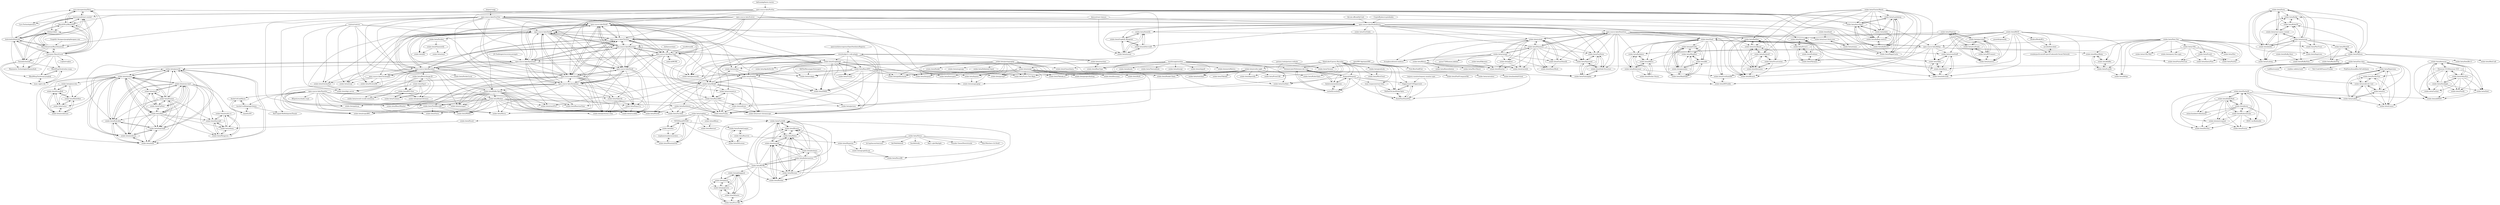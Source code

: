 digraph G {
"open-source-labs/Swell" -> "open-source-labs/SeeQR"
"open-source-labs/Swell" -> "open-source-labs/Chronos"
"open-source-labs/Swell" -> "open-source-labs/Quell"
"open-source-labs/Swell" -> "open-source-labs/obsidian"
"open-source-labs/Swell" -> "open-source-labs/Reactime"
"open-source-labs/Swell" -> "open-source-labs/Recoilize"
"open-source-labs/Swell" -> "open-source-labs/ReacType"
"open-source-labs/Swell" -> "open-source-labs/Docketeer"
"open-source-labs/Swell" -> "open-source-labs/Spearmint"
"open-source-labs/Swell" -> "oslabs-beta/anagraphql"
"open-source-labs/Swell" -> "oslabs-beta/Kafka-Sprout"
"open-source-labs/Swell" -> "oslabs-beta/hypnos"
"open-source-labs/Swell" -> "oslabs-beta/snAppy"
"open-source-labs/Swell" -> "oslabs-beta/GraphQuill"
"open-source-labs/Swell" -> "oslabs-beta/genesisQL"
"open-source-labs/Spearmint" -> "open-source-labs/Quell"
"open-source-labs/Spearmint" -> "open-source-labs/Chronos"
"open-source-labs/Spearmint" -> "open-source-labs/Recoilize"
"open-source-labs/Spearmint" -> "open-source-labs/ReacType"
"open-source-labs/Spearmint" -> "open-source-labs/Docketeer"
"open-source-labs/Spearmint" -> "open-source-labs/Reactime"
"open-source-labs/Spearmint" -> "open-source-labs/Swell"
"open-source-labs/Spearmint" -> "open-source-labs/obsidian"
"open-source-labs/Spearmint" -> "open-source-labs/SeeQR"
"open-source-labs/Spearmint" -> "open-source-labs/Chromogen"
"open-source-labs/Spearmint" -> "oslabs-beta/atomos"
"open-source-labs/Spearmint" -> "oslabs-beta/reactFLO"
"open-source-labs/Spearmint" -> "oslabs-beta/KubraKai"
"open-source-labs/Spearmint" -> "oslabs-beta/ReactionTime"
"open-source-labs/Spearmint" -> "oslabs-beta/janusQL"
"open-source-labs/PreVue" -> "reactrewind/react-rewind"
"open-source-labs/PreVue" -> "ReactION-js/ReactION"
"open-source-labs/PreVue" -> "open-source-labs/OverVue"
"open-source-labs/PreVue" -> "oslabs-beta/Lambdawg"
"open-source-labs/PreVue" -> "oslabs-beta/AstroSpect"
"open-source-labs/PreVue" -> "oslabs-beta/kalibrate"
"open-source-labs/PreVue" -> "open-source-labs/ReacType"
"open-source-labs/PreVue" -> "oslabs-beta/MagniCache"
"open-source-labs/PreVue" -> "open-source-labs/Swell"
"open-source-labs/PreVue" -> "oslabs-beta/xkite"
"open-source-labs/PreVue" -> "oslabs-beta/kafkajs-metrics"
"open-source-labs/PreVue" -> "open-source-labs/Chronos"
"open-source-labs/PreVue" -> "ReactQuantum/ReactQuantum"
"open-source-labs/PreVue" -> "open-source-labs/Spearmint"
"open-source-labs/PreVue" -> "oslabs-beta/seeql"
"GraphQL-Designer/graphqldesigner.com" -> "ReactQuantum/ReactQuantum" ["e"=1]
"kefranabg/bento-starter" -> "open-source-labs/PreVue" ["e"=1]
"oslabs-beta/seeql" -> "oslabs-beta/Interspect"
"oslabs-beta/seeql" -> "oslabs-beta/anagraphql"
"oslabs-beta/seeql" -> "oslabs-beta/hypnos"
"oslabs-beta/seeql" -> "oslabs-beta/projectAirdrop"
"oslabs-beta/seeql" -> "oslabs-beta/lambda9-front"
"oslabs-beta/seeql" -> "oslabs-beta/goblinsharks"
"oslabs-beta/seeql" -> "oslabs-beta/Auxpack"
"oslabs-beta/seeql" -> "oslabs-beta/firecomm"
"oslabs-beta/seeql" -> "oslabs-beta/Travis-Test-Repo"
"oslabs-beta/seeql" -> "oslabs-beta/group5"
"oslabs-beta/seeql" -> "oslabs-beta/Airfn"
"oslabs-beta/seeql" -> "oslabs-beta/Tikitaka.io"
"oslabs-beta/seeql" -> "oslabs-beta/snAppy"
"oslabs-beta/seeql" -> "oslabs-beta/FaaSComposeOld"
"oslabs-beta/seeql" -> "oslabs-beta/calculator"
"open-source-labs/OverVue" -> "open-source-labs/Docketeer"
"open-source-labs/OverVue" -> "open-source-labs/Quell"
"open-source-labs/OverVue" -> "open-source-labs/SeeQR"
"open-source-labs/OverVue" -> "open-source-labs/Chronos"
"open-source-labs/OverVue" -> "open-source-labs/obsidian"
"open-source-labs/OverVue" -> "open-source-labs/ReacType"
"open-source-labs/OverVue" -> "open-source-labs/Reactime"
"open-source-labs/OverVue" -> "open-source-labs/Swell"
"open-source-labs/OverVue" -> "open-source-labs/Spearmint"
"open-source-labs/OverVue" -> "oslabs-beta/ReactMonitor"
"open-source-labs/OverVue" -> "oslabs-beta/Realize"
"open-source-labs/OverVue" -> "oslabs-beta/synapse"
"open-source-labs/OverVue" -> "oslabs-beta/Kafka-Sprout"
"open-source-labs/OverVue" -> "open-source-labs/SvelteStorm"
"open-source-labs/OverVue" -> "oslabs-beta/pelican"
"open-source-labs/Reactime" -> "open-source-labs/Chronos"
"open-source-labs/Reactime" -> "open-source-labs/Swell"
"open-source-labs/Reactime" -> "open-source-labs/ReacType"
"open-source-labs/Reactime" -> "open-source-labs/Recoilize"
"open-source-labs/Reactime" -> "open-source-labs/SeeQR"
"open-source-labs/Reactime" -> "open-source-labs/Spearmint"
"open-source-labs/Reactime" -> "open-source-labs/Docketeer"
"open-source-labs/Reactime" -> "open-source-labs/Chromogen"
"open-source-labs/Reactime" -> "open-source-labs/Quell"
"open-source-labs/Reactime" -> "oslabs-beta/GraphQuill"
"open-source-labs/Reactime" -> "oslabs-beta/Allok8"
"open-source-labs/Reactime" -> "open-source-labs/obsidian"
"open-source-labs/Reactime" -> "oslabs-beta/genesisQL"
"open-source-labs/Reactime" -> "oslabs-beta/Trinity"
"open-source-labs/Reactime" -> "oslabs-beta/Yodelay"
"open-source-labs/ReacType" -> "open-source-labs/Chronos"
"open-source-labs/ReacType" -> "open-source-labs/Reactime"
"open-source-labs/ReacType" -> "open-source-labs/Swell"
"open-source-labs/ReacType" -> "open-source-labs/Spearmint"
"open-source-labs/ReacType" -> "andycall/RCRE" ["e"=1]
"open-source-labs/ReacType" -> "open-source-labs/SeeQR"
"open-source-labs/ReacType" -> "open-source-labs/Docketeer"
"open-source-labs/ReacType" -> "open-source-labs/Quell"
"open-source-labs/ReacType" -> "open-source-labs/Recoilize"
"open-source-labs/ReacType" -> "open-source-labs/obsidian"
"open-source-labs/ReacType" -> "oslabs-beta/connext-js"
"open-source-labs/ReacType" -> "oslabs-beta/ReactRPC"
"open-source-labs/ReacType" -> "oslabs-beta/react-chronoscope"
"open-source-labs/ReacType" -> "oslabs-beta/Trinity"
"open-source-labs/ReacType" -> "oslabs-beta/Allok8"
"alxpez/vuegg" -> "open-source-labs/OverVue" ["e"=1]
"andycall/RCRE" -> "open-source-labs/ReacType" ["e"=1]
"reactrewind/react-rewind" -> "ReactION-js/ReactION"
"reactrewind/react-rewind" -> "ReactQuantum/ReactQuantum"
"reactrewind/react-rewind" -> "nova-introspection/Nova"
"reactrewind/react-rewind" -> "kubricksllc/Kubricks"
"reactrewind/react-rewind" -> "ribbitjs/ribbit"
"reactrewind/react-rewind" -> "Lyra-Technologies/lyra"
"reactrewind/react-rewind" -> "Gossamer-React/Lucid"
"vuetwo/vuetron" -> "open-source-labs/SeeQR" ["e"=1]
"vuetwo/vuetron" -> "open-source-labs/Recoilize" ["e"=1]
"vuetwo/vuetron" -> "oslabs-beta/Aqls-server" ["e"=1]
"vuetwo/vuetron" -> "oslabs-beta/GatsbyHub" ["e"=1]
"vuetwo/vuetron" -> "oslabs-beta/irisql" ["e"=1]
"vuetwo/vuetron" -> "open-source-labs/obsidian" ["e"=1]
"vuetwo/vuetron" -> "oslabs-beta/StratosDB" ["e"=1]
"ReactQuantum/ReactQuantum" -> "kubricksllc/Kubricks"
"ReactQuantum/ReactQuantum" -> "ReactION-js/ReactION"
"ReactQuantum/ReactQuantum" -> "ribbitjs/ribbit"
"ReactQuantum/ReactQuantum" -> "reactrewind/react-rewind"
"ReactQuantum/ReactQuantum" -> "TentaQL/tentaQL"
"ReactQuantum/ReactQuantum" -> "Gossamer-React/Lucid"
"ReactQuantum/ReactQuantum" -> "Mammatus-Technologies/MammAuth"
"ReactQuantum/ReactQuantum" -> "nova-introspection/Nova"
"Gossamer-React/Lucid" -> "TentaQL/tentaQL"
"Gossamer-React/Lucid" -> "ReactQuantum/ReactQuantum"
"Gossamer-React/Lucid" -> "reactrewind/react-rewind"
"Gossamer-React/Lucid" -> "ReactION-js/ReactION"
"Gossamer-React/Lucid" -> "kubricksllc/Kubricks"
"Gossamer-React/Lucid" -> "ribbitjs/ribbit"
"Gossamer-React/Lucid" -> "BlackWaspTech/wasp-graphql"
"Gossamer-React/Lucid" -> "team-cajj/rn-ide"
"Gossamer-React/Lucid" -> "BlackWaspTech/redux-wasp"
"Gossamer-React/Lucid" -> "nova-introspection/Nova"
"Gossamer-React/Lucid" -> "vsqlize/vsqlize"
"Gossamer-React/Lucid" -> "Mammatus-Technologies/MammAuth"
"kubricksllc/Kubricks" -> "ribbitjs/ribbit"
"kubricksllc/Kubricks" -> "ReactQuantum/ReactQuantum"
"kubricksllc/Kubricks" -> "ReactION-js/ReactION"
"kubricksllc/Kubricks" -> "reactrewind/react-rewind"
"kubricksllc/Kubricks" -> "TentaQL/tentaQL"
"kubricksllc/Kubricks" -> "Mammatus-Technologies/MammAuth"
"kubricksllc/Kubricks" -> "Gossamer-React/Lucid"
"kubricksllc/Kubricks" -> "nova-introspection/Nova"
"oslabs-beta/hypnos" -> "oslabs-beta/anagraphql"
"TentaQL/tentaQL" -> "Mammatus-Technologies/MammAuth"
"TentaQL/tentaQL" -> "team-cajj/rn-ide"
"TentaQL/tentaQL" -> "ribbitjs/ribbit"
"TentaQL/tentaQL" -> "BlackWaspTech/redux-wasp"
"TentaQL/tentaQL" -> "BlackWaspTech/wasp-graphql"
"TentaQL/tentaQL" -> "kubricksllc/Kubricks"
"BlackWaspTech/redux-wasp" -> "BlackWaspTech/wasp-graphql"
"BlackWaspTech/redux-wasp" -> "team-cajj/rn-ide"
"team-cajj/rn-ide" -> "BlackWaspTech/redux-wasp"
"team-cajj/rn-ide" -> "BlackWaspTech/wasp-graphql"
"BlackWaspTech/wasp-graphql" -> "BlackWaspTech/redux-wasp"
"BlackWaspTech/wasp-graphql" -> "team-cajj/rn-ide"
"ribbitjs/ribbit" -> "kubricksllc/Kubricks"
"ribbitjs/ribbit" -> "TentaQL/tentaQL"
"oslabs-beta/protographql" -> "oslabs-beta/Interspect"
"oslabs-beta/protographql" -> "oslabs-beta/anagraphql"
"oslabs-beta/protographql" -> "oslabs-beta/hypnos"
"oslabs-beta/protographql" -> "oslabs-beta/Hookd"
"oslabs-beta/protographql" -> "oslabs-beta/mogwaijs"
"oslabs-beta/protographql" -> "oslabs-beta/Hookd-Client"
"oslabs-beta/protographql" -> "oslabs-beta/ChaosQoaLa"
"oslabs-beta/protographql" -> "oslabs-beta/firecomm"
"oslabs-beta/protographql" -> "oslabs-beta/Airfn"
"oslabs-beta/protographql" -> "oslabs-beta/goblinsharks"
"oslabs-beta/protographql" -> "oslabs-beta/DefinitelyTyped"
"oslabs-beta/protographql" -> "oslabs-beta/Travis-Test-Repo"
"oslabs-beta/protographql" -> "oslabs-beta/group5"
"oslabs-beta/protographql" -> "oslabs-beta/seeql"
"oslabs-beta/protographql" -> "oslabs-beta/Auxpack"
"oslabs-beta/preducks" -> "oslabs-beta/MiraCloud"
"ReactION-js/ReactION" -> "reactrewind/react-rewind"
"ReactION-js/ReactION" -> "kubricksllc/Kubricks"
"ReactION-js/ReactION" -> "ReactQuantum/ReactQuantum"
"ReactION-js/ReactION" -> "nova-introspection/Nova"
"ReactION-js/ReactION" -> "ribbitjs/ribbit"
"nova-introspection/Nova" -> "Lyra-Technologies/lyra"
"nova-introspection/Nova" -> "ReactION-js/ReactION"
"nova-introspection/Nova" -> "reactrewind/react-rewind"
"nova-introspection/Nova" -> "oslabs-beta/Interspect"
"open-source-labs/Nautilus" -> "oslabs-beta/pelican"
"open-source-labs/Nautilus" -> "oslabs-beta/synapse"
"open-source-labs/Nautilus" -> "oslabs-beta/ReactMonitor"
"open-source-labs/Nautilus" -> "REgonLevy/shady-crypt"
"open-source-labs/Nautilus" -> "oslabs-beta/tropicRPC"
"open-source-labs/Nautilus" -> "oslabs-beta/Realize"
"open-source-labs/Nautilus" -> "oslabs-beta/TotalRecoilJS"
"open-source-labs/Nautilus" -> "oslabs-beta/PostQL"
"open-source-labs/Nautilus" -> "oslabs-beta/Osiris"
"open-source-labs/Nautilus" -> "oslabs-beta/Horus"
"open-source-labs/Nautilus" -> "oslabs-beta/MASH"
"open-source-labs/Nautilus" -> "oslabs-beta/TorchQL"
"open-source-labs/Nautilus" -> "Red-Lipped-Batfish/greenThumb"
"open-source-labs/Nautilus" -> "Axolotl-4/CodeRacer"
"open-source-labs/Nautilus" -> "tassled-wobbegong/schemu"
"open-source-labs/Docketeer" -> "open-source-labs/Quell"
"open-source-labs/Docketeer" -> "open-source-labs/Chronos"
"open-source-labs/Docketeer" -> "open-source-labs/obsidian"
"open-source-labs/Docketeer" -> "oslabs-beta/OpticQL"
"open-source-labs/Docketeer" -> "oslabs-beta/protostar-relay"
"open-source-labs/Docketeer" -> "oslabs-beta/Equa11y"
"open-source-labs/Docketeer" -> "oslabs-beta/LucidQL"
"open-source-labs/Docketeer" -> "oslabs-beta/tropicRPC"
"open-source-labs/Docketeer" -> "oslabs-beta/Horus"
"open-source-labs/Docketeer" -> "oslabs-beta/Kafka-Sprout"
"open-source-labs/Docketeer" -> "oslabs-beta/TotalRecoilJS"
"open-source-labs/Docketeer" -> "oslabs-beta/MASH"
"open-source-labs/Docketeer" -> "oslabs-beta/Osiris"
"open-source-labs/Docketeer" -> "open-source-labs/SeeQR"
"open-source-labs/Docketeer" -> "oslabs-beta/synapse"
"open-source-labs/Chromogen" -> "oslabs-beta/irisql"
"open-source-labs/Chromogen" -> "oslabs-beta/StratosDB"
"open-source-labs/Chromogen" -> "open-source-labs/Recoilize"
"open-source-labs/Chromogen" -> "oslabs-beta/GatsbyHub"
"open-source-labs/Chromogen" -> "oslabs-beta/Aqls-server"
"KabaLabs/Cypress-Recorder" -> "PeppermintCO/Peppermint"
"KabaLabs/Cypress-Recorder" -> "HalSeeOnLabs/KuberOptic"
"KabaLabs/Cypress-Recorder" -> "team-targaryen/react-blue"
"KabaLabs/Cypress-Recorder" -> "StateFlex/StateFlex"
"KabaLabs/Cypress-Recorder" -> "oslabs-beta/ProtoCAD"
"KabaLabs/Cypress-Recorder" -> "Auxpack/Auxpack"
"KabaLabs/Cypress-Recorder" -> "ArtemisLabsOS/Artemis-dev-tool"
"KabaLabs/Cypress-Recorder" -> "oslabs-beta/KuberOptic"
"KabaLabs/Cypress-Recorder" -> "oslabs-beta/preducks"
"KabaLabs/Cypress-Recorder" -> "oslabs-beta/starfleet"
"KabaLabs/Cypress-Recorder" -> "cacheQL/cacheQL"
"KabaLabs/Cypress-Recorder" -> "Andalusian/andalusian"
"KabaLabs/Cypress-Recorder" -> "oslabs-beta/svelte-sight"
"KabaLabs/Cypress-Recorder" -> "oslabs-beta/MiraCloud"
"KabaLabs/Cypress-Recorder" -> "oslabs-beta/ChaosQoaLa"
"open-source-labs/obsidian" -> "open-source-labs/Quell"
"open-source-labs/obsidian" -> "open-source-labs/Chronos"
"open-source-labs/obsidian" -> "oslabs-beta/protostar-relay"
"open-source-labs/obsidian" -> "oslabs-beta/Equa11y"
"open-source-labs/obsidian" -> "oslabs-beta/LucidQL"
"open-source-labs/obsidian" -> "open-source-labs/Docketeer"
"open-source-labs/obsidian" -> "oslabs-beta/OpticQL"
"open-source-labs/obsidian" -> "open-source-labs/SeeQR"
"open-source-labs/obsidian" -> "oslabs-beta/tropicRPC"
"open-source-labs/obsidian" -> "oslabs-beta/Horus"
"open-source-labs/obsidian" -> "open-source-labs/Swell"
"open-source-labs/obsidian" -> "oslabs-beta/TotalRecoilJS"
"open-source-labs/obsidian" -> "oslabs-beta/synapse"
"open-source-labs/obsidian" -> "oslabs-beta/MASH"
"open-source-labs/obsidian" -> "oslabs-beta/Kafka-Sprout"
"open-source-labs/Quell" -> "open-source-labs/obsidian"
"open-source-labs/Quell" -> "open-source-labs/Docketeer"
"open-source-labs/Quell" -> "open-source-labs/Chronos"
"open-source-labs/Quell" -> "oslabs-beta/LucidQL"
"open-source-labs/Quell" -> "oslabs-beta/Equa11y"
"open-source-labs/Quell" -> "open-source-labs/SeeQR"
"open-source-labs/Quell" -> "oslabs-beta/protostar-relay"
"open-source-labs/Quell" -> "oslabs-beta/OpticQL"
"open-source-labs/Quell" -> "open-source-labs/Swell"
"open-source-labs/Chronos" -> "open-source-labs/Quell"
"open-source-labs/Chronos" -> "open-source-labs/Reactime"
"open-source-labs/Chronos" -> "open-source-labs/SeeQR"
"open-source-labs/Chronos" -> "open-source-labs/Swell"
"open-source-labs/Chronos" -> "open-source-labs/Docketeer"
"open-source-labs/Chronos" -> "open-source-labs/obsidian"
"open-source-labs/Chronos" -> "open-source-labs/ReacType"
"open-source-labs/Chronos" -> "oslabs-beta/Yodelay"
"open-source-labs/Chronos" -> "oslabs-beta/Kafka-Sprout"
"open-source-labs/Chronos" -> "open-source-labs/Spearmint"
"open-source-labs/Chronos" -> "oslabs-beta/Allok8"
"open-source-labs/Chronos" -> "oslabs-beta/aether"
"open-source-labs/Chronos" -> "open-source-labs/Recoilize"
"open-source-labs/Chronos" -> "oslabs-beta/SMEE"
"open-source-labs/Chronos" -> "oslabs-beta/genesisQL"
"open-source-labs/Recoilize" -> "open-source-labs/Chromogen"
"open-source-labs/Recoilize" -> "open-source-labs/SeeQR"
"open-source-labs/Recoilize" -> "oslabs-beta/StratosDB"
"open-source-labs/Recoilize" -> "oslabs-beta/irisql"
"open-source-labs/Recoilize" -> "oslabs-beta/GatsbyHub"
"open-source-labs/Recoilize" -> "oslabs-beta/Aqls-server"
"open-source-labs/Recoilize" -> "oslabs-beta/reactFLO"
"open-source-labs/Recoilize" -> "oslabs-beta/ReactionTime"
"open-source-labs/Recoilize" -> "oslabs-beta/DockerLocal"
"open-source-labs/Recoilize" -> "oslabs-beta/BetterImage.JS"
"open-source-labs/Recoilize" -> "open-source-labs/Chronos"
"open-source-labs/Recoilize" -> "oslabs-beta/portara"
"open-source-labs/Recoilize" -> "oslabs-beta/RPS-View"
"open-source-labs/Recoilize" -> "open-source-labs/Swell"
"open-source-labs/Recoilize" -> "open-source-labs/Reactime"
"open-source-labs/SeeQR" -> "open-source-labs/Chromogen"
"open-source-labs/SeeQR" -> "open-source-labs/Recoilize"
"open-source-labs/SeeQR" -> "open-source-labs/Chronos"
"open-source-labs/SeeQR" -> "open-source-labs/Swell"
"open-source-labs/SeeQR" -> "oslabs-beta/irisql"
"open-source-labs/SeeQR" -> "oslabs-beta/GatsbyHub"
"open-source-labs/SeeQR" -> "open-source-labs/Quell"
"open-source-labs/SeeQR" -> "oslabs-beta/StratosDB"
"open-source-labs/SeeQR" -> "oslabs-beta/Aqls-server"
"open-source-labs/SeeQR" -> "open-source-labs/obsidian"
"open-source-labs/SeeQR" -> "oslabs-beta/kQ"
"open-source-labs/SeeQR" -> "oslabs-beta/Dockter"
"open-source-labs/SeeQR" -> "oslabs-beta/Equa11y"
"open-source-labs/SeeQR" -> "open-source-labs/Reactime"
"open-source-labs/SeeQR" -> "oslabs-beta/protostar-relay"
"oslabs-beta/OpticQL" -> "oslabs-beta/LucidQL"
"oslabs-beta/OpticQL" -> "oslabs-beta/protostar-relay"
"oslabs-beta/OpticQL" -> "oslabs-beta/Equa11y"
"oslabs-beta/Kafka-Sprout" -> "oslabs-beta/tropicRPC"
"oslabs-beta/Kafka-Sprout" -> "oslabs-beta/Horus"
"oslabs-beta/Kafka-Sprout" -> "oslabs-beta/TotalRecoilJS"
"oslabs-beta/Kafka-Sprout" -> "oslabs-beta/Osiris"
"oslabs-beta/Kafka-Sprout" -> "oslabs-beta/MASH"
"oslabs-beta/Kafka-Sprout" -> "oslabs-beta/ReactMonitor"
"oslabs-beta/Kafka-Sprout" -> "oslabs-beta/synapse"
"oslabs-beta/Kafka-Sprout" -> "oslabs-beta/pelican"
"oslabs-beta/Kafka-Sprout" -> "oslabs-beta/OpticQL"
"oslabs-beta/Kafka-Sprout" -> "oslabs-beta/protostar-relay"
"oslabs-beta/Kafka-Sprout" -> "oslabs-beta/LucidQL"
"oslabs-beta/Kafka-Sprout" -> "oslabs-beta/Equa11y"
"oslabs-beta/Kafka-Sprout" -> "oslabs-beta/TorchQL"
"oslabs-beta/Kafka-Sprout" -> "oslabs-beta/PostQL"
"oslabs-beta/Kafka-Sprout" -> "oslabs-beta/Realize"
"oslabs-beta/svelte-sight" -> "oslabs-beta/starfleet"
"oslabs-beta/svelte-sight" -> "oslabs-beta/SpectiQL"
"oslabs-beta/svelte-sight" -> "oslabs-beta/ProtoCAD"
"oslabs-beta/svelte-sight" -> "oslabs-beta/Hookd-Client"
"oslabs-beta/svelte-sight" -> "oslabs-beta/KuberOptic"
"oslabs-beta/svelte-sight" -> "oslabs-beta/Tikitaka"
"oslabs-beta/svelte-sight" -> "oslabs-beta/watchmo"
"oslabs-beta/svelte-sight" -> "oslabs-beta/goblinsharks"
"oslabs-beta/svelte-sight" -> "oslabs-beta/Auxpack"
"oslabs-beta/svelte-sight" -> "oslabs-beta/Travis-Test-Repo"
"oslabs-beta/svelte-sight" -> "oslabs-beta/group5"
"oslabs-beta/svelte-sight" -> "oslabs-beta/Tikitaka.io"
"oslabs-beta/Allok8" -> "oslabs-beta/SMEE"
"oslabs-beta/Allok8" -> "oslabs-beta/react-chronoscope"
"oslabs-beta/Allok8" -> "oslabs-beta/Yodelay"
"oslabs-beta/Allok8" -> "oslabs-beta/TorchQL"
"oslabs-beta/Allok8" -> "oslabs-beta/Trinity"
"oslabs-beta/Allok8" -> "oslabs-beta/battletest"
"oslabs-beta/Allok8" -> "oslabs-beta/PostQL"
"oslabs-beta/Allok8" -> "oslabs-beta/connext-js"
"oslabs-beta/Allok8" -> "oslabs-beta/ReactRPC"
"oslabs-beta/Allok8" -> "oslabs-beta/aditum"
"oslabs-beta/Allok8" -> "oslabs-beta/aether"
"oslabs-beta/Equa11y" -> "oslabs-beta/LucidQL"
"oslabs-beta/Equa11y" -> "oslabs-beta/protostar-relay"
"openventilatorregistry/OpenVentilatorRegistry" -> "storybookjs/vs-code-plugin"
"oslabs-beta/GraphQuill" -> "oslabs-beta/TrunQ"
"oslabs-beta/GraphQuill" -> "oslabs-beta/genesisQL"
"oslabs-beta/GraphQuill" -> "oslabs-beta/SMEE"
"oslabs-beta/GraphQuill" -> "oslabs-beta/ReactRTC"
"oslabs-beta/GraphQuill" -> "oslabs-beta/snAppy"
"oslabs-beta/GraphQuill" -> "oslabs-beta/Yodelay"
"oslabs-beta/GraphQuill" -> "oslabs-beta/Trinity"
"oslabs-beta/GraphQuill" -> "oslabs-beta/Auxpack"
"oslabs-beta/GraphQuill" -> "oslabs-beta/anagraphql"
"oslabs-beta/GraphQuill" -> "oslabs-beta/aether"
"oslabs-beta/GraphQuill" -> "oslabs-beta/goblinsharks"
"oslabs-beta/GraphQuill" -> "oslabs-beta/Allok8"
"oslabs-beta/GraphQuill" -> "oslabs-beta/projectAirdrop"
"oslabs-beta/GraphQuill" -> "oslabs-beta/ApolloDevQL"
"oslabs-beta/GraphQuill" -> "oslabs-beta/react-chronoscope"
"oslabs-beta/GatsbyHub" -> "oslabs-beta/Aqls-server"
"oslabs-beta/aether" -> "oslabs-beta/SMEE"
"oslabs-beta/aether" -> "oslabs-beta/Yodelay"
"portara-tools/portara-website" -> "oslabs-beta/Chronos"
"portara-tools/portara-website" -> "oslabs-beta/portara"
"oslabs-beta/battletest" -> "oslabs-beta/TorchQL"
"oslabs-beta/battletest" -> "oslabs-beta/PostQL"
"oslabs-beta/battletest" -> "oslabs-beta/react-chronoscope"
"oslabs-beta/battletest" -> "oslabs-beta/Trinity"
"PeppermintCO/Peppermint" -> "HalSeeOnLabs/KuberOptic"
"PeppermintCO/Peppermint" -> "StateFlex/StateFlex"
"HalSeeOnLabs/KuberOptic" -> "StateFlex/StateFlex"
"HalSeeOnLabs/KuberOptic" -> "PeppermintCO/Peppermint"
"oslabs-beta/connext-js" -> "oslabs-beta/react-chronoscope"
"oslabs-beta/connext-js" -> "oslabs-beta/Trinity"
"oslabs-beta/connext-js" -> "oslabs-beta/ReactRPC"
"oslabs-beta/ReactRPC" -> "oslabs-beta/Trinity"
"oslabs-beta/ReactRPC" -> "oslabs-beta/react-chronoscope"
"oslabs-beta/ReactRPC" -> "oslabs-beta/connext-js"
"oslabs-beta/ReactRPC" -> "oslabs-beta/aditum"
"oslabs-beta/ReactRPC" -> "oslabs-beta/PostQL"
"oslabs-beta/ReactRPC" -> "oslabs-beta/TorchQL"
"oslabs-beta/Realize" -> "oslabs-beta/pelican"
"oslabs-beta/Realize" -> "oslabs-beta/synapse"
"oslabs-beta/Realize" -> "oslabs-beta/ReactMonitor"
"oslabs-beta/Realize" -> "oslabs-beta/tropicRPC"
"oslabs-beta/Realize" -> "oslabs-beta/portara"
"oslabs-beta/Realize" -> "oslabs-beta/TotalRecoilJS"
"oslabs-beta/Realize" -> "oslabs-beta/TorchQL"
"oslabs-beta/Realize" -> "oslabs-beta/MASH"
"oslabs-beta/Realize" -> "oslabs-beta/Horus"
"oslabs-beta/Realize" -> "oslabs-beta/Osiris"
"oslabs-beta/Realize" -> "oslabs-beta/PostQL"
"oslabs-beta/Realize" -> "oslabs-beta/ReactionTime"
"oslabs-beta/Realize" -> "oslabs-beta/reactFLO"
"oslabs-beta/Realize" -> "oslabs-beta/battletest"
"oslabs-beta/Realize" -> "oslabs-beta/LucidQL"
"team-targaryen/react-blue" -> "HalSeeOnLabs/KuberOptic"
"team-targaryen/react-blue" -> "StateFlex/StateFlex"
"StateFlex/StateFlex" -> "HalSeeOnLabs/KuberOptic"
"StateFlex/StateFlex" -> "PeppermintCO/Peppermint"
"ArtemisLabsOS/Artemis-dev-tool" -> "Andalusian/andalusian"
"ArtemisLabsOS/Artemis-dev-tool" -> "cacheQL/cacheQL"
"ArtemisLabsOS/Artemis-dev-tool" -> "Auxpack/Auxpack"
"cacheQL/cacheQL" -> "Andalusian/andalusian"
"cacheQL/cacheQL" -> "ArtemisLabsOS/Artemis-dev-tool"
"cacheQL/cacheQL" -> "Auxpack/Auxpack"
"oslabs-beta/ReactRTC" -> "oslabs-beta/TrunQ"
"oslabs-beta/ReactRTC" -> "oslabs-beta/genesisQL"
"oslabs-beta/ReactRTC" -> "oslabs-beta/SMEE"
"oslabs-beta/ReactRTC" -> "oslabs-beta/snAppy"
"oslabs-beta/ReactRTC" -> "oslabs-beta/GraphQuill"
"oslabs-beta/ReactRTC" -> "oslabs-beta/Yodelay"
"oslabs-beta/ReactRTC" -> "oslabs-beta/Trinity"
"oslabs-beta/ReactRTC" -> "oslabs-beta/goblinsharks"
"oslabs-beta/ReactRTC" -> "oslabs-beta/Auxpack"
"oslabs-beta/ReactRTC" -> "oslabs-beta/Travis-Test-Repo"
"oslabs-beta/ReactRTC" -> "oslabs-beta/group5"
"oslabs-beta/ReactRTC" -> "oslabs-beta/Tikitaka.io"
"nautilusapp/nautilus" -> "oslabs-beta/arteMetrics"
"nautilusapp/nautilus" -> "oslabs-beta/kondo"
"nautilusapp/nautilus" -> "oslabs-beta/ThermaKube"
"nautilusapp/nautilus" -> "oslabs-beta/ReacType"
"nautilusapp/nautilus" -> "oslabs-beta/SpectiQL"
"nautilusapp/nautilus" -> "oslabs-beta/drawql"
"nautilusapp/nautilus" -> "oslabs-beta/watchmo"
"nautilusapp/nautilus" -> "cacheQL/cacheQL"
"nautilusapp/nautilus" -> "oslabs-beta/reactFLO"
"nautilusapp/nautilus" -> "oslabs-beta/shipm8"
"nautilusapp/nautilus" -> "oslabs-beta/ReactionTime"
"nautilusapp/nautilus" -> "oslabs-beta/portara"
"nautilusapp/nautilus" -> "oslabs-beta/starfleet"
"nautilusapp/nautilus" -> "ArtemisLabsOS/Artemis-dev-tool"
"nautilusapp/nautilus" -> "oslabs-beta/Chronos"
"KillTheMessenger/Interspect" -> "oslabs-beta/snAppy"
"oslabs-beta/reactime" -> "storybookjs/vs-code-plugin"
"oslabs-beta/Yodelay" -> "oslabs-beta/SMEE"
"oslabs-beta/Yodelay" -> "oslabs-beta/Trinity"
"oslabs-beta/Yodelay" -> "oslabs-beta/react-chronoscope"
"oslabs-beta/Yodelay" -> "oslabs-beta/Allok8"
"storybookjs/vs-code-plugin" -> "oslabs-beta/Yodelay"
"storybookjs/vs-code-plugin" -> "oslabs-beta/SMEE"
"storybookjs/vs-code-plugin" -> "oslabs-beta/aether"
"storybookjs/vs-code-plugin" -> "oslabs-beta/Allok8"
"storybookjs/vs-code-plugin" -> "oslabs-beta/Trinity"
"storybookjs/vs-code-plugin" -> "oslabs-beta/react-chronoscope"
"storybookjs/vs-code-plugin" -> "oslabs-beta/TrunQ"
"storybookjs/vs-code-plugin" -> "oslabs-beta/connext-js"
"storybookjs/vs-code-plugin" -> "oslabs-beta/ReactRPC"
"storybookjs/vs-code-plugin" -> "oslabs-beta/reactime"
"storybookjs/vs-code-plugin" -> "oslabs-beta/genesisQL"
"storybookjs/vs-code-plugin" -> "oslabs-beta/aditum"
"storybookjs/vs-code-plugin" -> "oslabs-beta/GraphQuill"
"storybookjs/vs-code-plugin" -> "oslabs-beta/ReactRTC"
"oslabs-beta/aditum" -> "oslabs-beta/Trinity"
"oslabs-beta/aditum" -> "oslabs-beta/react-chronoscope"
"Auxpack/Auxpack" -> "Andalusian/andalusian"
"Auxpack/Auxpack" -> "ArtemisLabsOS/Artemis-dev-tool"
"Auxpack/Auxpack" -> "cacheQL/cacheQL"
"Auxpack/Auxpack" -> "oslabs-beta/starfleet"
"Auxpack/Auxpack" -> "HalSeeOnLabs/KuberOptic"
"Auxpack/Auxpack" -> "StateFlex/StateFlex"
"Auxpack/Auxpack" -> "PeppermintCO/Peppermint"
"Auxpack/Auxpack" -> "team-targaryen/react-blue"
"oslabs-beta/TotalRecoilJS" -> "oslabs-beta/tropicRPC"
"oslabs-beta/TotalRecoilJS" -> "oslabs-beta/MASH"
"oslabs-beta/TotalRecoilJS" -> "oslabs-beta/Horus"
"oslabs-beta/TotalRecoilJS" -> "oslabs-beta/Osiris"
"oslabs-beta/reactime" -> "oslabs-beta/ReacType"
"Axolotl-4/CodeRacer" -> "tassled-wobbegong/schemu"
"Axolotl-4/CodeRacer" -> "expodry/DT"
"tassled-wobbegong/schemu" -> "Axolotl-4/CodeRacer"
"tassled-wobbegong/schemu" -> "expodry/DT"
"tassled-wobbegong/schemu" -> "Red-Lipped-Batfish/greenThumb"
"expodry/DT" -> "Axolotl-4/CodeRacer"
"expodry/DT" -> "tassled-wobbegong/schemu"
"Andalusian/andalusian" -> "ArtemisLabsOS/Artemis-dev-tool"
"Andalusian/andalusian" -> "Auxpack/Auxpack"
"Andalusian/andalusian" -> "cacheQL/cacheQL"
"inquery-monitor/inquery-monitor-npm" -> "PeppermintCO/Peppermint"
"inquery-monitor/inquery-monitor-npm" -> "StateFlex/StateFlex"
"oslabs-beta/ReacType" -> "oslabs-beta/reactime"
"openSRS-App/openSRS" -> "oslabs-beta/Chronos"
"openSRS-App/openSRS" -> "Fish-Bits/GoldFish"
"Aircoin-official/AirCash" -> "open-source-labs/SvelteStorm" ["e"=1]
"CryptoBlades/cryptoblades" -> "open-source-labs/SvelteStorm" ["e"=1]
"open-source-labs/SvelteStorm" -> "oslabs-beta/AtomiQL"
"open-source-labs/SvelteStorm" -> "oslabs-beta/GraphQL-Blueprint"
"open-source-labs/SvelteStorm" -> "oslabs-beta/mosaic"
"open-source-labs/SvelteStorm" -> "oslabs-beta/obServerJS"
"open-source-labs/SvelteStorm" -> "open-source-labs/DenoGres"
"open-source-labs/SvelteStorm" -> "oslabs-beta/FastForm"
"open-source-labs/SvelteStorm" -> "oslabs-beta/Squeezed"
"open-source-labs/SvelteStorm" -> "oslabs-beta/Galumpher"
"open-source-labs/SvelteStorm" -> "oslabs-beta/Solid-Structure"
"open-source-labs/SvelteStorm" -> "open-source-labs/SeeQR"
"open-source-labs/SvelteStorm" -> "oslabs-beta/Armada"
"open-source-labs/SvelteStorm" -> "oslabs-beta/Svve11"
"open-source-labs/SvelteStorm" -> "oslabs-beta/colada"
"open-source-labs/SvelteStorm" -> "oslabs-beta/Palaemon"
"open-source-labs/SvelteStorm" -> "oslabs-beta/SvelTable" ["e"=1]
"oslabs-beta/obServerJS" -> "oslabs-beta/mosaic"
"oslabs-beta/obServerJS" -> "oslabs-beta/GraphQL-Blueprint"
"oslabs-beta/obServerJS" -> "oslabs-beta/AtomiQL"
"oslabs-beta/mosaic" -> "oslabs-beta/obServerJS"
"oslabs-beta/mosaic" -> "oslabs-beta/GraphQL-Blueprint"
"oslabs-beta/mosaic" -> "oslabs-beta/AtomiQL"
"oslabs-beta/GraphQL-Blueprint" -> "oslabs-beta/mosaic"
"oslabs-beta/GraphQL-Blueprint" -> "oslabs-beta/obServerJS"
"oslabs-beta/GraphQL-Blueprint" -> "oslabs-beta/AtomiQL"
"oslabs-beta/KUR8" -> "oslabs-beta/Breach"
"oslabs-beta/KUR8" -> "oslabs-beta/CachiQL"
"oslabs-beta/KUR8" -> "oslabs-beta/Helios"
"oslabs-beta/KUR8" -> "oslabs-beta/Hermes"
"oslabs-beta/KUR8" -> "oslabs-beta/flowkat"
"oslabs-beta/KUR8" -> "oslabs-beta/monokl"
"oslabs-beta/KUR8" -> "oslabs-beta/birdzeye"
"oslabs-beta/KUR8" -> "oslabs-beta/peach"
"oslabs-beta/KUR8" -> "oslabs-beta/kubermetrics"
"oslabs-beta/KUR8" -> "oslabs-beta/First-M8"
"oslabs-beta/KUR8" -> "oslabs-beta/jagtester"
"oslabs-beta/KUR8" -> "oslabs-beta/Atlantis"
"oslabs-beta/KUR8" -> "oslabs-beta/phlappjack"
"oslabs-beta/sono.land" -> "oslabs-beta/axon"
"oslabs-beta/sono.land" -> "oslabs-beta/UpNext"
"oslabs-beta/sono.land" -> "oslabs-beta/Ahoy"
"oslabs-beta/sono.land" -> "oslabs-beta/Examin"
"oslabs-beta/sono.land" -> "oslabs-beta/SmoreJS"
"oslabs-beta/sono.land" -> "oslabs-beta/ohana"
"oslabs-beta/sono.land" -> "oslabs-beta/Mongrove"
"oslabs-beta/sono.land" -> "oslabs-beta/eeQL"
"oslabs-beta/sono.land" -> "oslabs-beta/janusQL"
"oslabs-beta/sono.land" -> "oslabs-beta/KubraKai"
"oslabs-beta/sono.land" -> "oslabs-beta/nuQLeus"
"oslabs-beta/sono.land" -> "oslabs-beta/atomos"
"oslabs-beta/sono.land" -> "oslabs-beta/exodus.ts"
"oslabs-beta/sono.land" -> "oslabs-beta/hopLiteJS"
"oslabs-beta/formaBull" -> "oslabs-beta/RedisRate"
"oslabs-beta/formaBull" -> "oslabs-beta/socketcast"
"oslabs-beta/formaBull" -> "oslabs-beta/venus"
"oslabs-beta/formaBull" -> "oslabs-beta/pinocchio"
"oslabs-beta/janusQL" -> "oslabs-beta/eeQL"
"oslabs-beta/janusQL" -> "oslabs-beta/hopLiteJS"
"oslabs-beta/janusQL" -> "oslabs-beta/nuQLeus"
"oslabs-beta/janusQL" -> "oslabs-beta/KubraKai"
"oslabs-beta/janusQL" -> "oslabs-beta/atomos"
"oslabs-beta/FilamentQL" -> "oslabs-beta/kQ"
"oslabs-beta/FilamentQL" -> "oslabs-beta/onyx"
"oslabs-beta/Quell" -> "oslabs-beta/react-fetch-tree"
"oslabs-beta/Quell" -> "oslabs-beta/atomic"
"oslabs-beta/Dockter" -> "oslabs-beta/kQ"
"oslabs-beta/Dockter" -> "oslabs-beta/onyx"
"oslabs-beta/Dockter" -> "oslabs-beta/FilamentQL"
"oslabs-beta/BetterImage.JS" -> "oslabs-beta/RPS-View"
"oslabs-beta/BetterImage.JS" -> "oslabs-beta/Catalyst"
"oslabs-beta/BetterImage.JS" -> "oslabs-beta/reverb-vscode-extension"
"oslabs-beta/BetterImage.JS" -> "oslabs-beta/Squrl"
"oslabs-beta/BetterImage.JS" -> "oslabs-beta/projectArtemis"
"oslabs-beta/Helios" -> "oslabs-beta/CachiQL"
"oslabs-beta/Helios" -> "oslabs-beta/Breach"
"oslabs-beta/Helios" -> "oslabs-beta/flowkat"
"oslabs-beta/Helios" -> "oslabs-beta/monokl"
"oslabs-beta/Helios" -> "oslabs-beta/Hermes"
"oslabs-beta/Examin" -> "oslabs-beta/axon"
"oslabs-beta/Examin" -> "oslabs-beta/UpNext"
"oslabs-beta/Examin" -> "oslabs-beta/Ahoy"
"oslabs-beta/Examin" -> "oslabs-beta/sono.land"
"oslabs-beta/Examin" -> "oslabs-beta/janusQL"
"oslabs-beta/Examin" -> "oslabs-beta/eeQL"
"oslabs-beta/Examin" -> "oslabs-beta/nuQLeus"
"oslabs-beta/Examin" -> "oslabs-beta/KubraKai"
"oslabs-beta/Examin" -> "oslabs-beta/atomos"
"oslabs-beta/Examin" -> "oslabs-beta/SmoreJS"
"oslabs-beta/Examin" -> "oslabs-beta/hopLiteJS"
"oslabs-beta/Ahoy" -> "oslabs-beta/axon"
"oslabs-beta/Ahoy" -> "oslabs-beta/UpNext"
"oslabs-beta/Ahoy" -> "oslabs-beta/sono.land"
"oslabs-beta/Ahoy" -> "oslabs-beta/Examin"
"oslabs-beta/Ahoy" -> "oslabs-beta/SmoreJS"
"oslabs-beta/Ahoy" -> "oslabs-beta/ohana"
"oslabs-beta/Ahoy" -> "oslabs-beta/eeQL"
"oslabs-beta/Ahoy" -> "oslabs-beta/KubraKai"
"oslabs-beta/Ahoy" -> "oslabs-beta/nuQLeus"
"oslabs-beta/Ahoy" -> "oslabs-beta/Mongrove"
"oslabs-beta/Ahoy" -> "oslabs-beta/janusQL"
"oslabs-beta/Ahoy" -> "oslabs-beta/atomos"
"oslabs-beta/Ahoy" -> "oslabs-beta/hopLiteJS"
"oslabs-beta/Elucid" -> "oslabs-beta/ohana"
"oslabs-beta/venus" -> "oslabs-beta/RedisRate"
"oslabs-beta/venus" -> "oslabs-beta/socketcast"
"oslabs-beta/venus" -> "oslabs-beta/formaBull"
"oslabs-beta/eeQL" -> "oslabs-beta/hopLiteJS"
"oslabs-beta/eeQL" -> "oslabs-beta/nuQLeus"
"oslabs-beta/eeQL" -> "oslabs-beta/janusQL"
"oslabs-beta/eeQL" -> "oslabs-beta/KubraKai"
"oslabs-beta/KubraKai" -> "oslabs-beta/eeQL"
"oslabs-beta/KubraKai" -> "oslabs-beta/nuQLeus"
"oslabs-beta/KubraKai" -> "oslabs-beta/janusQL"
"oslabs-beta/KubraKai" -> "oslabs-beta/hopLiteJS"
"oslabs-beta/KubraKai" -> "oslabs-beta/atomos"
"oslabs-beta/nuQLeus" -> "oslabs-beta/eeQL"
"oslabs-beta/nuQLeus" -> "oslabs-beta/janusQL"
"oslabs-beta/nuQLeus" -> "oslabs-beta/KubraKai"
"oslabs-beta/nuQLeus" -> "oslabs-beta/hopLiteJS"
"oslabs-beta/atomos" -> "oslabs-beta/eeQL"
"oslabs-beta/atomos" -> "oslabs-beta/janusQL"
"oslabs-beta/atomos" -> "oslabs-beta/nuQLeus"
"oslabs-beta/atomos" -> "oslabs-beta/KubraKai"
"oslabs-beta/atomos" -> "oslabs-beta/hopLiteJS"
"oslabs-beta/atomos" -> "oslabs-beta/axon"
"oslabs-beta/atomos" -> "oslabs-beta/Examin"
"oslabs-beta/atomos" -> "oslabs-beta/UpNext"
"oslabs-beta/atomos" -> "oslabs-beta/pinocchio"
"oslabs-beta/atomos" -> "oslabs-beta/Ahoy"
"oslabs-beta/atomos" -> "oslabs-beta/socketcast"
"oslabs-beta/atomos" -> "oslabs-beta/formaBull"
"oslabs-beta/atomos" -> "oslabs-beta/venus"
"oslabs-beta/atomos" -> "oslabs-beta/RedisRate"
"oslabs-beta/atomos" -> "oslabs-beta/sono.land"
"oslabs-beta/Mongrove" -> "oslabs-beta/SmoreJS"
"oslabs-beta/Mongrove" -> "oslabs-beta/ohana"
"oslabs-beta/Mongrove" -> "oslabs-beta/exodus.ts"
"oslabs-beta/react-fetch-tree" -> "oslabs-beta/atomic"
"oslabs-beta/AtomiQL" -> "oslabs-beta/mosaic"
"oslabs-beta/AtomiQL" -> "oslabs-beta/GraphQL-Blueprint"
"oslabs-beta/AtomiQL" -> "oslabs-beta/obServerJS"
"oslabs-beta/AtomiQL" -> "oslabs-beta/react-fetch-tree"
"oslabs-beta/pinocchio" -> "oslabs-beta/formaBull"
"oslabs-beta/pinocchio" -> "oslabs-beta/RedisRate"
"oslabs-beta/pinocchio" -> "oslabs-beta/socketcast"
"oslabs-beta/pinocchio" -> "oslabs-beta/venus"
"oslabs-beta/jagtester" -> "oslabs-beta/peach"
"oslabs-beta/jagtester" -> "oslabs-beta/phlappjack"
"oslabs-beta/jagtester" -> "oslabs-beta/First-M8"
"oslabs-beta/jagtester" -> "oslabs-beta/Atlantis"
"oslabs-beta/RedisRate" -> "oslabs-beta/socketcast"
"oslabs-beta/RedisRate" -> "oslabs-beta/formaBull"
"oslabs-beta/RedisRate" -> "oslabs-beta/venus"
"oslabs-beta/axon" -> "oslabs-beta/UpNext"
"oslabs-beta/axon" -> "oslabs-beta/Examin"
"oslabs-beta/axon" -> "oslabs-beta/sono.land"
"oslabs-beta/axon" -> "oslabs-beta/Ahoy"
"oslabs-beta/UpNext" -> "oslabs-beta/axon"
"oslabs-beta/UpNext" -> "oslabs-beta/sono.land"
"oslabs-beta/UpNext" -> "oslabs-beta/Examin"
"oslabs-beta/UpNext" -> "oslabs-beta/Ahoy"
"oslabs-beta/atomic" -> "oslabs-beta/react-fetch-tree"
"oslabs-beta/ohana" -> "oslabs-beta/Mongrove"
"oslabs-beta/ohana" -> "oslabs-beta/SmoreJS"
"oslabs-beta/ohana" -> "oslabs-beta/exodus.ts"
"oslabs-beta/exodus.ts" -> "oslabs-beta/SmoreJS"
"oslabs-beta/exodus.ts" -> "oslabs-beta/Mongrove"
"oslabs-beta/exodus.ts" -> "oslabs-beta/ohana"
"oslabs-beta/SmoreJS" -> "oslabs-beta/Mongrove"
"oslabs-beta/SmoreJS" -> "oslabs-beta/ohana"
"oslabs-beta/SmoreJS" -> "oslabs-beta/exodus.ts"
"oslabs-beta/First-M8" -> "oslabs-beta/jagtester"
"oslabs-beta/First-M8" -> "oslabs-beta/peach"
"oslabs-beta/First-M8" -> "oslabs-beta/phlappjack"
"oslabs-beta/First-M8" -> "oslabs-beta/Atlantis"
"oslabs-beta/peach" -> "oslabs-beta/jagtester"
"oslabs-beta/peach" -> "oslabs-beta/phlappjack"
"oslabs-beta/Atlantis" -> "oslabs-beta/peach"
"oslabs-beta/Atlantis" -> "oslabs-beta/jagtester"
"oslabs-beta/Atlantis" -> "oslabs-beta/phlappjack"
"oslabs-beta/Atlantis" -> "oslabs-beta/First-M8"
"oslabs-beta/Breach" -> "oslabs-beta/CachiQL"
"oslabs-beta/Breach" -> "oslabs-beta/Helios"
"oslabs-beta/CachiQL" -> "oslabs-beta/Breach"
"oslabs-beta/CachiQL" -> "oslabs-beta/Helios"
"oslabs-beta/CachiQL" -> "oslabs-beta/flowkat"
"oslabs-beta/CachiQL" -> "oslabs-beta/monokl"
"oslabs-beta/RPS-View" -> "oslabs-beta/Catalyst"
"oslabs-beta/RPS-View" -> "oslabs-beta/reverb-vscode-extension"
"oslabs-beta/RPS-View" -> "oslabs-beta/projectArtemis"
"oslabs-beta/Catalyst" -> "oslabs-beta/RPS-View"
"oslabs-beta/Squrl" -> "oslabs-beta/RPS-View"
"oslabs-beta/Squrl" -> "oslabs-beta/Catalyst"
"oslabs-beta/Squrl" -> "oslabs-beta/projectArtemis"
"oslabs-beta/Squrl" -> "oslabs-beta/reverb-vscode-extension"
"oslabs-beta/Squrl" -> "oslabs-beta/BetterImage.JS"
"oslabs-beta/socketcast" -> "oslabs-beta/RedisRate"
"oslabs-beta/socketcast" -> "oslabs-beta/formaBull"
"oslabs-beta/socketcast" -> "oslabs-beta/venus"
"oslabs-beta/hopLiteJS" -> "oslabs-beta/eeQL"
"oslabs-beta/hopLiteJS" -> "oslabs-beta/janusQL"
"oslabs-beta/hopLiteJS" -> "oslabs-beta/nuQLeus"
"oslabs-beta/hopLiteJS" -> "oslabs-beta/KubraKai"
"oslabs-beta/phlappjack" -> "oslabs-beta/jagtester"
"oslabs-beta/phlappjack" -> "oslabs-beta/peach"
"oslabs-beta/phlappjack" -> "oslabs-beta/First-M8"
"oslabs-beta/phlappjack" -> "oslabs-beta/Atlantis"
"open-source-labs/Svelvet" -> "open-source-labs/Quell" ["e"=1]
"open-source-labs/Svelvet" -> "open-source-labs/dbSpy" ["e"=1]
"open-source-labs/Svelvet" -> "oslabs-beta/VaaS" ["e"=1]
"open-source-labs/Svelvet" -> "open-source-labs/Chronos" ["e"=1]
"open-source-labs/Svelvet" -> "open-source-labs/Reactime" ["e"=1]
"open-source-labs/Svelvet" -> "open-source-labs/Docketeer" ["e"=1]
"open-source-labs/Svelvet" -> "open-source-labs/ReacType" ["e"=1]
"open-source-labs/Svelvet" -> "open-source-labs/Spearmint" ["e"=1]
"open-source-labs/Svelvet" -> "open-source-labs/SvelteStorm" ["e"=1]
"oslabs-beta/Armada" -> "oslabs-beta/Olympus"
"oslabs-beta/Armada" -> "oslabs-beta/Svve11"
"oslabs-beta/Armada" -> "oslabs-beta/Sveltime"
"oslabs-beta/Sveltime" -> "oslabs-beta/Olympus"
"oslabs-beta/Sveltime" -> "oslabs-beta/Svve11"
"oslabs-beta/Sveltime" -> "oslabs-beta/Armada"
"oslabs-beta/Olympus" -> "oslabs-beta/Armada"
"oslabs-beta/Olympus" -> "oslabs-beta/Sveltime"
"oslabs-beta/Olympus" -> "oslabs-beta/Svve11"
"oslabs-beta/Svve11" -> "oslabs-beta/Olympus"
"oslabs-beta/Svve11" -> "oslabs-beta/Armada"
"oslabs-beta/Svve11" -> "oslabs-beta/Sveltime"
"daisyui/react-daisyui" -> "open-source-labs/SvelteStorm" ["e"=1]
"daisyui/react-daisyui" -> "oslabs-beta/mosaic" ["e"=1]
"daisyui/react-daisyui" -> "open-source-labs/obsidian" ["e"=1]
"oslabs-beta/kubermetrics" -> "oslabs-beta/flowkat"
"oslabs-beta/kubermetrics" -> "oslabs-beta/monokl"
"oslabs-beta/kubermetrics" -> "oslabs-beta/Hermes"
"oslabs-beta/kubermetrics" -> "oslabs-beta/birdzeye"
"oslabs-beta/kubermetrics" -> "oslabs-beta/Breach"
"oslabs-beta/kubermetrics" -> "oslabs-beta/CachiQL"
"oslabs-beta/kubermetrics" -> "oslabs-beta/Helios"
"oslabs-beta/kubermetrics" -> "oslabs-beta/KUR8"
"oslabs-beta/birdzeye" -> "oslabs-beta/flowkat"
"oslabs-beta/birdzeye" -> "oslabs-beta/monokl"
"oslabs-beta/birdzeye" -> "oslabs-beta/Hermes"
"oslabs-beta/birdzeye" -> "oslabs-beta/CachiQL"
"oslabs-beta/birdzeye" -> "oslabs-beta/Breach"
"oslabs-beta/birdzeye" -> "oslabs-beta/Helios"
"oslabs-beta/birdzeye" -> "oslabs-beta/kubermetrics"
"oslabs-beta/Reactrix" -> "oslabs-beta/SocketLeague"
"oslabs-beta/Reactrix" -> "oslabs-beta/DeLorean"
"oslabs-beta/Reactrix" -> "oslabs-beta/Hyperion"
"oslabs-beta/dBizzy" -> "oslabs-beta/Abstract"
"NOVASland/NOVAS" -> "oslabs-beta/bev"
"NOVASland/NOVAS" -> "oslabs-beta/MountainVue"
"NOVASland/NOVAS" -> "toopham/numbermunchers"
"NOVASland/NOVAS" -> "oslabs-beta/DeLorean"
"NOVASland/NOVAS" -> "oslabs-beta/SocketLeague"
"oslabs-beta/sapling" -> "oslabs-beta/dBizzy"
"oslabs-beta/sapling" -> "oslabs-beta/Abstract"
"oslabs-beta/sapling" -> "NOVASland/NOVAS"
"oslabs-beta/sapling" -> "oslabs-beta/MountainVue"
"oslabs-beta/sapling" -> "oslabs-beta/bev"
"oslabs-beta/sapling" -> "oslabs-beta/Elucid"
"oslabs-beta/sapling" -> "oslabs-beta/CachiQL"
"oslabs-beta/sapling" -> "oslabs-beta/Helios"
"oslabs-beta/Nexus" -> "oslabs-beta/DiscoDB"
"oslabs-beta/Nexus" -> "oslabs-beta/Hyperion"
"oslabs-beta/Nexus" -> "oslabs-beta/graphQLock"
"oslabs-beta/Nexus" -> "Aid-Well/Aidwell"
"oslabs-beta/Nexus" -> "IterAlt/frollic"
"oslabs-beta/Nexus" -> "SkyL-i-ght/Skylight"
"oslabs-beta/Nexus" -> "Thunder-Geese/Newtritrackr"
"oslabs-beta/Nexus" -> "Bird-Watchers-LLC/brdl"
"oslabs-beta/Nexus" -> "kr1spybacon/chatroom"
"oslabs-beta/SocketLeague" -> "oslabs-beta/DeLorean"
"oslabs-beta/SocketLeague" -> "oslabs-beta/Reactrix"
"oslabs-beta/DeLorean" -> "oslabs-beta/SocketLeague"
"oslabs-beta/DeLorean" -> "oslabs-beta/Reactrix"
"oslabs-beta/graphQLock" -> "oslabs-beta/DiscoDB"
"oslabs-beta/Hyperion" -> "oslabs-beta/DiscoDB"
"oslabs-beta/Hyperion" -> "oslabs-beta/graphQLock"
"oslabs-beta/bev" -> "oslabs-beta/MountainVue"
"oslabs-beta/bev" -> "NOVASland/NOVAS"
"oslabs-beta/bev" -> "toopham/numbermunchers"
"oslabs-beta/monokl" -> "oslabs-beta/flowkat"
"oslabs-beta/monokl" -> "oslabs-beta/Hermes"
"oslabs-beta/monokl" -> "oslabs-beta/CachiQL"
"oslabs-beta/monokl" -> "oslabs-beta/Breach"
"oslabs-beta/monokl" -> "oslabs-beta/Helios"
"oslabs-beta/monokl" -> "oslabs-beta/birdzeye"
"oslabs-beta/flowkat" -> "oslabs-beta/monokl"
"oslabs-beta/flowkat" -> "oslabs-beta/Hermes"
"oslabs-beta/Hermes" -> "oslabs-beta/flowkat"
"oslabs-beta/Hermes" -> "oslabs-beta/monokl"
"oslabs-beta/Hermes" -> "oslabs-beta/Breach"
"oslabs-beta/Hermes" -> "oslabs-beta/CachiQL"
"oslabs-beta/Hermes" -> "oslabs-beta/Helios"
"toopham/numbermunchers" -> "oslabs-beta/MountainVue"
"oslabs-beta/MountainVue" -> "oslabs-beta/bev"
"oslabs-beta/MountainVue" -> "toopham/numbermunchers"
"oslabs-beta/MountainVue" -> "NOVASland/NOVAS"
"oslabs-beta/d3no-data" -> "oslabs-beta/Hyperionn"
"oslabs-beta/d3no-data" -> "oslabs-beta/DockerVize"
"oslabs-beta/d3no-data" -> "oslabs-beta/solid-dev-tool"
"oslabs-beta/d3no-data" -> "oslabs-beta/radiQL"
"oslabs-beta/d3no-data" -> "oslabs-beta/iris"
"oslabs-beta/d3no-data" -> "oslabs-beta/Lumos"
"oslabs-beta/d3no-data" -> "LabRitz/roomier"
"oslabs-beta/d3no-data" -> "oslabs-beta/ReacType"
"oslabs-beta/d3no-data" -> "stabbin-rabbits/vault"
"oslabs-beta/d3no-data" -> "Yeti-Crab34/FinanceTracker"
"oslabs-beta/d3no-data" -> "PinkFairyArmadillos34/CafeQuery"
"JS-Challenges/recursion-prompts" -> "open-source-labs/Spearmint" ["e"=1]
"oslabs-beta/radiQL" -> "oslabs-beta/solid-dev-tool"
"oslabs-beta/radiQL" -> "oslabs-beta/Hyperionn"
"oslabs-beta/radiQL" -> "oslabs-beta/iris"
"oslabs-beta/radiQL" -> "oslabs-beta/DockerVize"
"oslabs-beta/radiQL" -> "oslabs-beta/Lumos"
"oslabs-beta/radiQL" -> "oslabs-beta/d3no-data"
"oslabs-beta/KafkaPeek" -> "oslabs-beta/Sveste"
"oslabs-beta/KafkaPeek" -> "oslabs-beta/DevDux"
"oslabs-beta/KafkaPeek" -> "oslabs-beta/astrospeed"
"oslabs-beta/KafkaPeek" -> "oslabs-beta/Jester"
"oslabs-beta/KafkaPeek" -> "oslabs-beta/KubernOcular"
"oslabs-beta/KafkaPeek" -> "oslabs-beta/DacheQL"
"oslabs-beta/KafkaPeek" -> "mlamchamkee/volleylineup"
"oslabs-beta/DacheQL" -> "oslabs-beta/KafkaPeek"
"oslabs-beta/DacheQL" -> "oslabs-beta/astrospeed"
"oslabs-beta/DacheQL" -> "oslabs-beta/KubernOcular"
"oslabs-beta/DacheQL" -> "oslabs-beta/Sveste"
"oslabs-beta/DacheQL" -> "oslabs-beta/DevDux"
"oslabs-beta/DacheQL" -> "oslabs-beta/Jester"
"oslabs-beta/DacheQL" -> "oslabs-beta/okNEXT"
"oslabs-beta/DacheQL" -> "mlamchamkee/volleylineup"
"oslabs-beta/DacheQL" -> "HSDC-inc/Keebuilds"
"oslabs-beta/DacheQL" -> "oslabs-beta/radiQL"
"oslabs-beta/parroteer" -> "oslabs-beta/evaStudio"
"oslabs-beta/parroteer" -> "oslabs-beta/maestro"
"oslabs-beta/parroteer" -> "oslabs-beta/RTConnect"
"oslabs-beta/parroteer" -> "oslabs-beta/Neptune"
"oslabs-beta/RTConnect" -> "oslabs-beta/parroteer"
"oslabs-beta/RTConnect" -> "oslabs-beta/evaStudio"
"oslabs-beta/RTConnect" -> "oslabs-beta/maestro"
"oslabs-beta/RTConnect" -> "oslabs-beta/Neptune"
"oslabs-beta/maestro" -> "oslabs-beta/parroteer"
"oslabs-beta/maestro" -> "oslabs-beta/evaStudio"
"oslabs-beta/maestro" -> "oslabs-beta/RTConnect"
"oslabs-beta/maestro" -> "oslabs-beta/Neptune"
"oslabs-beta/Galumpher" -> "oslabs-beta/FastForm"
"oslabs-beta/Galumpher" -> "oslabs-beta/Squeezed"
"oslabs-beta/Galumpher" -> "oslabs-beta/Solid-Structure"
"open-source-labs/DenoGres" -> "oslabs-beta/FastForm"
"open-source-labs/DenoGres" -> "oslabs-beta/Galumpher"
"open-source-labs/DenoGres" -> "oslabs-beta/Redline"
"open-source-labs/DenoGres" -> "oslabs-beta/Branch"
"open-source-labs/DenoGres" -> "oslabs-beta/cloudband"
"open-source-labs/DenoGres" -> "oslabs-beta/Qeraunos"
"open-source-labs/DenoGres" -> "oslabs-beta/Solid-Structure"
"open-source-labs/DenoGres" -> "oslabs-beta/Squeezed"
"open-source-labs/DenoGres" -> "oslabs-beta/Orcastration"
"open-source-labs/DenoGres" -> "oslabs-beta/dockwell"
"open-source-labs/DenoGres" -> "oslabs-beta/colada"
"open-source-labs/DenoGres" -> "oslabs-beta/Palaemon"
"open-source-labs/DenoGres" -> "oslabs-beta/GuarDenoQL"
"open-source-labs/DenoGres" -> "oslabs-beta/VaaS"
"open-source-labs/DenoGres" -> "oslabs-beta/Kedalyze"
"aecubed/aecubed" -> "wunderpusScratchProject/Codesmith-Social-Network"
"Bookris/BooksRUs" -> "aecubed/aecubed"
"wunderpusScratchProject/Codesmith-Social-Network" -> "aecubed/aecubed"
"oslabs-beta/sceneSniff" -> "oslabs-beta/ekho"
"oslabs-beta/sceneSniff" -> "oslabs-beta/infernode"
"oslabs-beta/sceneSniff" -> "oslabs-beta/Kleric"
"oslabs-beta/infernode" -> "oslabs-beta/ekho"
"oslabs-beta/infernode" -> "oslabs-beta/sceneSniff"
"oslabs-beta/infernode" -> "oslabs-beta/Kleric"
"oslabs-beta/ekho" -> "oslabs-beta/sceneSniff"
"oslabs-beta/ekho" -> "oslabs-beta/infernode"
"oslabs-beta/ekho" -> "oslabs-beta/Kleric"
"oslabs-beta/VaaS" -> "oslabs-beta/geSvelte"
"oslabs-beta/VaaS" -> "oslabs-beta/sceneSniff"
"oslabs-beta/VaaS" -> "oslabs-beta/ekho"
"oslabs-beta/VaaS" -> "oslabs-beta/Manifest"
"oslabs-beta/VaaS" -> "oslabs-beta/SkaleSafe"
"oslabs-beta/VaaS" -> "open-source-labs/dbSpy"
"oslabs-beta/VaaS" -> "oslabs-beta/infernode"
"oslabs-beta/VaaS" -> "oslabs-beta/k8r"
"oslabs-beta/VaaS" -> "oslabs-beta/poseidon"
"oslabs-beta/VaaS" -> "oslabs-beta/dbhive"
"oslabs-beta/VaaS" -> "oslabs-beta/Kleric"
"oslabs-beta/VaaS" -> "oslabs-beta/Kedalyze"
"oslabs-beta/VaaS" -> "oslabs-beta/DEVisible"
"oslabs-beta/VaaS" -> "oslabs-beta/LiveStateDB"
"oslabs-beta/VaaS" -> "oslabs-beta/Kuberneat"
"oslabs-beta/BACE" -> "oslabs-beta/ekho"
"oslabs-beta/BACE" -> "oslabs-beta/sceneSniff"
"oslabs-beta/BACE" -> "oslabs-beta/infernode"
"oslabs-beta/BACE" -> "oslabs-beta/Kleric"
"oslabs-beta/BACE" -> "oslabs-beta/VaaS"
"oslabs-beta/BACE" -> "oslabs-beta/dbSpy"
"oslabs-beta/BACE" -> "open-source-labs/dbSpy"
"oslabs-beta/BACE" -> "oslabs-beta/LiveStateDB"
"oslabs-beta/BACE" -> "aecubed/aecubed"
"oslabs-beta/BACE" -> "wunderpusScratchProject/Codesmith-Social-Network"
"oslabs-beta/BACE" -> "oslabs-beta/DEVisible"
"oslabs-beta/BACE" -> "oslabs-beta/maestro"
"oslabs-beta/BACE" -> "oslabs-beta/parroteer"
"oslabs-beta/BACE" -> "granitify/granitify"
"oslabs-beta/BACE" -> "Bookris/BooksRUs"
"oslabs-beta/Kleric" -> "oslabs-beta/ekho"
"oslabs-beta/Kleric" -> "oslabs-beta/infernode"
"oslabs-beta/Ekkremis" -> "oslabs-beta/Khartes"
"open-source-labs/dbSpy" -> "oslabs-beta/VaaS"
"open-source-labs/dbSpy" -> "oslabs-beta/ekho"
"open-source-labs/dbSpy" -> "oslabs-beta/sceneSniff"
"open-source-labs/dbSpy" -> "oslabs-beta/Kaffee"
"open-source-labs/dbSpy" -> "oslabs-beta/Kedalyze"
"open-source-labs/dbSpy" -> "oslabs-beta/ReactRelay"
"open-source-labs/dbSpy" -> "oslabs-beta/infernode"
"open-source-labs/dbSpy" -> "oslabs-beta/LiveStateDB"
"open-source-labs/dbSpy" -> "oslabs-beta/dbhive"
"oslabs-beta/canopy" -> "oslabs-beta/QueryMock"
"oslabs-beta/canopy" -> "oslabs-beta/GuarDenoQL"
"oslabs-beta/canopy" -> "oslabs-beta/colada"
"oslabs-beta/canopy" -> "oslabs-beta/Palaemon"
"oslabs-beta/canopy" -> "oslabs-beta/Khartes"
"oslabs-beta/canopy" -> "oslabs-beta/LatchQL"
"oslabs-beta/canopy" -> "oslabs-beta/Kensa"
"oslabs-beta/canopy" -> "oslabs-beta/ghost"
"oslabs-beta/canopy" -> "aaron1729/human-jukebox"
"oslabs-beta/canopy" -> "bvaughnsulit/auto-endorse"
"oslabs-beta/geSvelte" -> "oslabs-beta/SkaleSafe"
"oslabs-beta/geSvelte" -> "oslabs-beta/Manifest"
"oslabs-beta/geSvelte" -> "oslabs-beta/k8r"
"oslabs-beta/geSvelte" -> "oslabs-beta/poseidon"
"oslabs-beta/poseidon" -> "oslabs-beta/geSvelte"
"oslabs-beta/poseidon" -> "oslabs-beta/SkaleSafe"
"oslabs-beta/poseidon" -> "oslabs-beta/Manifest"
"oslabs-beta/poseidon" -> "oslabs-beta/k8r"
"oslabs-beta/poseidon" -> "oslabs-beta/VaaS"
"oslabs-beta/iris" -> "oslabs-beta/Hyperionn"
"oslabs-beta/iris" -> "oslabs-beta/Lumos"
"oslabs-beta/iris" -> "oslabs-beta/radiQL"
"oslabs-beta/iris" -> "oslabs-beta/DockerVize"
"oslabs-beta/iris" -> "oslabs-beta/solid-dev-tool"
"oslabs-beta/solid-dev-tool" -> "oslabs-beta/Hyperionn"
"oslabs-beta/solid-dev-tool" -> "oslabs-beta/Lumos"
"oslabs-beta/solid-dev-tool" -> "oslabs-beta/DockerVize"
"oslabs-beta/solid-dev-tool" -> "oslabs-beta/radiQL"
"oslabs-beta/solid-dev-tool" -> "oslabs-beta/iris"
"oslabs-beta/colada" -> "oslabs-beta/GuarDenoQL"
"oslabs-beta/colada" -> "oslabs-beta/Palaemon"
"oslabs-beta/colada" -> "oslabs-beta/QueryMock"
"oslabs-beta/colada" -> "oslabs-beta/canopy"
"oslabs-beta/colada" -> "bvaughnsulit/auto-endorse"
"oslabs-beta/colada" -> "oslabs-beta/Khartes"
"oslabs-beta/colada" -> "oslabs-beta/LatchQL"
"oslabs-beta/colada" -> "open-source-labs/DenoGres"
"oslabs-beta/colada" -> "oslabs-beta/FastForm"
"oslabs-beta/colada" -> "oslabs-beta/Squeezed"
"oslabs-beta/colada" -> "oslabs-beta/ghost"
"oslabs-beta/Palaemon" -> "oslabs-beta/colada"
"oslabs-beta/Palaemon" -> "oslabs-beta/GuarDenoQL"
"oslabs-beta/Palaemon" -> "oslabs-beta/QueryMock"
"oslabs-beta/Palaemon" -> "oslabs-beta/canopy"
"oslabs-beta/Palaemon" -> "oslabs-beta/Khartes"
"oslabs-beta/Palaemon" -> "bvaughnsulit/auto-endorse"
"oslabs-beta/Palaemon" -> "oslabs-beta/LatchQL"
"oslabs-beta/Palaemon" -> "oslabs-beta/FastForm"
"oslabs-beta/Palaemon" -> "oslabs-beta/Squeezed"
"oslabs-beta/Palaemon" -> "oslabs-beta/ghost"
"oslabs-beta/Palaemon" -> "open-source-labs/DenoGres"
"oslabs-beta/Palaemon" -> "oslabs-beta/Galumpher"
"oslabs-beta/KubernOcular" -> "oslabs-beta/astrospeed"
"oslabs-beta/KubernOcular" -> "oslabs-beta/DevDux"
"oslabs-beta/KubernOcular" -> "oslabs-beta/KafkaPeek"
"oslabs-beta/KubernOcular" -> "oslabs-beta/Sveste"
"oslabs-beta/KubernOcular" -> "oslabs-beta/Jester"
"oslabs-beta/KubernOcular" -> "oslabs-beta/DacheQL"
"oslabs-beta/KubernOcular" -> "HSDC-inc/Keebuilds"
"oslabs-beta/Jester" -> "oslabs-beta/KafkaPeek"
"oslabs-beta/Jester" -> "oslabs-beta/astrospeed"
"oslabs-beta/Jester" -> "oslabs-beta/DevDux"
"oslabs-beta/Jester" -> "oslabs-beta/KubernOcular"
"oslabs-beta/Jester" -> "oslabs-beta/Sveste"
"oslabs-beta/Jester" -> "oslabs-beta/DacheQL"
"oslabs-beta/Jester" -> "mlamchamkee/volleylineup"
"oslabs-beta/Jester" -> "HSDC-inc/Keebuilds"
"oslabs-beta/astrospeed" -> "oslabs-beta/DevDux"
"oslabs-beta/astrospeed" -> "oslabs-beta/Sveste"
"oslabs-beta/ghost" -> "oslabs-beta/LatchQL"
"oslabs-beta/ghost" -> "oslabs-beta/Khartes"
"oslabs-beta/Kensa" -> "oslabs-beta/Khartes"
"oslabs-beta/Kensa" -> "oslabs-beta/LatchQL"
"oslabs-beta/Kensa" -> "oslabs-beta/Konstellation"
"oslabs-beta/Kensa" -> "oslabs-beta/MicrObserv"
"oslabs-beta/Kuberneat" -> "oslabs-beta/dbhive"
"oslabs-beta/Kuberneat" -> "oslabs-beta/Kedalyze"
"oslabs-beta/Kuberneat" -> "oslabs-beta/Docker-Storm"
"oslabs-beta/Kuberneat" -> "oslabs-beta/DEVisible"
"oslabs-beta/Kuberneat" -> "oslabs-beta/LiveStateDB"
"oslabs-beta/dbhive" -> "oslabs-beta/Docker-Storm"
"oslabs-beta/dbhive" -> "oslabs-beta/Kedalyze"
"oslabs-beta/dbhive" -> "oslabs-beta/Kuberneat"
"oslabs-beta/Docker-Storm" -> "oslabs-beta/dbhive"
"oslabs-beta/Docker-Storm" -> "oslabs-beta/Kedalyze"
"oslabs-beta/Kedalyze" -> "oslabs-beta/dbhive"
"oslabs-beta/Kedalyze" -> "oslabs-beta/Kuberneat"
"oslabs-beta/Kedalyze" -> "oslabs-beta/Docker-Storm"
"oslabs-beta/Squeezed" -> "oslabs-beta/FastForm"
"oslabs-beta/Squeezed" -> "oslabs-beta/Galumpher"
"oslabs-beta/Squeezed" -> "oslabs-beta/Solid-Structure"
"oslabs-beta/DockerVize" -> "oslabs-beta/Hyperionn"
"oslabs-beta/DockerVize" -> "oslabs-beta/Lumos"
"oslabs-beta/DockerVize" -> "oslabs-beta/solid-dev-tool"
"oslabs-beta/Hyperionn" -> "oslabs-beta/DockerVize"
"oslabs-beta/Hyperionn" -> "oslabs-beta/Lumos"
"oslabs-beta/Hyperionn" -> "oslabs-beta/solid-dev-tool"
"oslabs-beta/Hyperionn" -> "oslabs-beta/iris"
"oslabs-beta/GuarDenoQL" -> "oslabs-beta/QueryMock"
"oslabs-beta/GuarDenoQL" -> "oslabs-beta/colada"
"oslabs-beta/DEVisible" -> "oslabs-beta/LiveStateDB"
"oslabs-beta/QuiL" -> "oslabs-beta/okNEXT"
"oslabs-beta/Neptune" -> "oslabs-beta/parroteer"
"oslabs-beta/Neptune" -> "oslabs-beta/maestro"
"oslabs-beta/Neptune" -> "oslabs-beta/evaStudio"
"oslabs-beta/Neptune" -> "oslabs-beta/RTConnect"
"oslabs-beta/Neptune" -> "oslabs-beta/Armada"
"oslabs-beta/Neptune" -> "oslabs-beta/Olympus"
"oslabs-beta/Solid-Structure" -> "oslabs-beta/FastForm"
"oslabs-beta/Solid-Structure" -> "oslabs-beta/Galumpher"
"oslabs-beta/Solid-Structure" -> "oslabs-beta/Squeezed"
"oslabs-beta/FastForm" -> "oslabs-beta/Galumpher"
"oslabs-beta/FastForm" -> "oslabs-beta/Squeezed"
"oslabs-beta/FastForm" -> "oslabs-beta/Solid-Structure"
"oslabs-beta/denosoar" -> "Denosoar-GUI/Denosoar-GUI"
"oslabs-beta/denosoar" -> "oslabs-beta/okNEXT"
"oslabs-beta/denosoar" -> "oslabs-beta/OdinsEye"
"oslabs-beta/denosoar" -> "oslabs-beta/Cachier"
"oslabs-beta/denosoar" -> "oslabs-beta/QuiL"
"oslabs-beta/denosoar" -> "oslabs-beta/VisiQL"
"oslabs-beta/denosoar" -> "oslabs-beta/Docklight"
"oslabs-beta/OdinsEye" -> "oslabs-beta/okNEXT"
"oslabs-beta/OdinsEye" -> "oslabs-beta/QuiL"
"oslabs-beta/OdinsEye" -> "Denosoar-GUI/Denosoar-GUI"
"oslabs-beta/OdinsEye" -> "oslabs-beta/VisiQL"
"oslabs-beta/OdinsEye" -> "oslabs-beta/denosoar"
"oslabs-beta/OdinsEye" -> "oslabs-beta/Cachier"
"oslabs-beta/OdinsEye" -> "oslabs-beta/Docklight"
"oslabs-beta/Docklight" -> "oslabs-beta/okNEXT"
"oslabs-beta/Docklight" -> "oslabs-beta/QuiL"
"oslabs-beta/Docklight" -> "oslabs-beta/Cachier"
"oslabs-beta/Docklight" -> "oslabs-beta/VisiQL"
"oslabs-beta/Docklight" -> "oslabs-beta/OdinsEye"
"oslabs-beta/Docklight" -> "Denosoar-GUI/Denosoar-GUI"
"oslabs-beta/Docklight" -> "oslabs-beta/denosoar"
"oslabs-beta/Redline" -> "oslabs-beta/Branch"
"oslabs-beta/Redline" -> "oslabs-beta/cloudband"
"oslabs-beta/Branch" -> "oslabs-beta/Redline"
"oslabs-beta/cloudband" -> "oslabs-beta/Redline"
"oslabs-beta/cloudband" -> "oslabs-beta/Branch"
"oslabs-beta/cloudband" -> "oslabs-beta/Qeraunos"
"oslabs-beta/cloudband" -> "oslabs-beta/dockwell"
"oslabs-beta/Orcastration" -> "oslabs-beta/Branch"
"oslabs-beta/Orcastration" -> "oslabs-beta/Redline"
"oslabs-beta/Orcastration" -> "oslabs-beta/Qeraunos"
"oslabs-beta/Orcastration" -> "oslabs-beta/cloudband"
"oslabs-beta/Orcastration" -> "oslabs-beta/dockwell"
"oslabs-beta/Qeraunos" -> "oslabs-beta/Branch"
"oslabs-beta/Qeraunos" -> "oslabs-beta/Redline"
"oslabs-beta/Qeraunos" -> "oslabs-beta/Orcastration"
"oslabs-beta/Qeraunos" -> "oslabs-beta/dockwell"
"oslabs-beta/Qeraunos" -> "oslabs-beta/cloudband"
"oslabs-beta/dockwell" -> "oslabs-beta/Branch"
"oslabs-beta/dockwell" -> "oslabs-beta/Redline"
"oslabs-beta/dockwell" -> "oslabs-beta/Qeraunos"
"oslabs-beta/dockwell" -> "oslabs-beta/cloudband"
"oslabs-beta/dockwell" -> "oslabs-beta/Orcastration"
"oslabs-beta/k8r" -> "oslabs-beta/SkaleSafe"
"oslabs-beta/k8r" -> "oslabs-beta/Manifest"
"oslabs-beta/k8r" -> "oslabs-beta/geSvelte"
"oslabs-beta/k8r" -> "oslabs-beta/poseidon"
"oslabs-beta/SkaleSafe" -> "oslabs-beta/k8r"
"oslabs-beta/SkaleSafe" -> "oslabs-beta/geSvelte"
"oslabs-beta/SkaleSafe" -> "oslabs-beta/Manifest"
"oslabs-beta/SkaleSafe" -> "oslabs-beta/poseidon"
"oslabs-beta/Manifest" -> "oslabs-beta/geSvelte"
"oslabs-beta/Manifest" -> "oslabs-beta/k8r"
"oslabs-beta/Manifest" -> "oslabs-beta/SkaleSafe"
"oslabs-beta/LiveStateDB" -> "oslabs-beta/DEVisible"
"oslabs-beta/evaStudio" -> "oslabs-beta/parroteer"
"oslabs-beta/evaStudio" -> "oslabs-beta/maestro"
"oslabs-beta/evaStudio" -> "oslabs-beta/RTConnect"
"oslabs-beta/evaStudio" -> "oslabs-beta/Neptune"
"Denosoar-GUI/Denosoar-GUI" -> "oslabs-beta/QuiL"
"Denosoar-GUI/Denosoar-GUI" -> "oslabs-beta/okNEXT"
"Denosoar-GUI/Denosoar-GUI" -> "oslabs-beta/VisiQL"
"Denosoar-GUI/Denosoar-GUI" -> "oslabs-beta/OdinsEye"
"Denosoar-GUI/Denosoar-GUI" -> "oslabs-beta/denosoar"
"Denosoar-GUI/Denosoar-GUI" -> "oslabs-beta/Cachier"
"oslabs-beta/kafkajs-metrics" -> "oslabs-beta/kalibrate"
"oslabs-beta/kafkajs-metrics" -> "oslabs-beta/AstroSpect"
"oslabs-beta/AstroSpect" -> "oslabs-beta/kalibrate"
"oslabs-beta/AstroSpect" -> "oslabs-beta/kafkajs-metrics"
"oslabs-beta/AstroSpect" -> "oslabs-beta/Lambdawg"
"oslabs-beta/AstroSpect" -> "oslabs-beta/xkite"
"oslabs-beta/AstroSpect" -> "oslabs-beta/MagniCache"
"oslabs-beta/kalibrate" -> "oslabs-beta/Lambdawg"
"oslabs-beta/kalibrate" -> "oslabs-beta/kafkajs-metrics"
"oslabs-beta/kalibrate" -> "oslabs-beta/AstroSpect"
"oslabs-beta/kalibrate" -> "oslabs-beta/MagniCache"
"oslabs-beta/Svault" -> "oslabs-beta/PulsarPortrait"
"oslabs-beta/Svault" -> "oslabs-beta/VisiVue"
"oslabs-beta/Svault" -> "oslabs-beta/QueryFlow"
"oslabs-beta/r3Dy" -> "oslabs-beta/PulsarPortrait"
"oslabs-beta/r3Dy" -> "oslabs-beta/VisiVue"
"oslabs-beta/r3Dy" -> "oslabs-beta/QueryFlow"
"oslabs-beta/r3Dy" -> "oslabs-beta/Neo"
"oslabs-beta/r3Dy" -> "oslabs-beta/Svault"
"oslabs-beta/r3Dy" -> "oslabs-beta/r3Dy-Web"
"oslabs-beta/r3Dy" -> "oslabs-beta/query-flow-npm"
"oslabs-beta/Next-Nav" -> "oslabs-beta/Kaffee"
"oslabs-beta/Next-Nav" -> "oslabs-beta/ReactRelay"
"oslabs-beta/Next-Nav" -> "oslabs-beta/PulsarPortrait"
"oslabs-beta/Next-Nav" -> "oslabs-beta/VisiVue"
"oslabs-beta/Next-Nav" -> "oslabs-beta/ScanQL"
"oslabs-beta/Next-Nav" -> "oslabs-beta/Neo"
"oslabs-beta/Next-Nav" -> "oslabs-beta/QueryFlow"
"oslabs-beta/Next-Nav" -> "oslabs-beta/r3Dy"
"oslabs-beta/Next-Nav" -> "oslabs-beta/Svault"
"oslabs-beta/Next-Nav" -> "oslabs-beta/query-flow-npm"
"oslabs-beta/Next-Nav" -> "oslabs-beta/r3Dy-Web"
"oslabs-beta/Next-Nav" -> "oslabs-beta/dbSpy"
"oslabs-beta/Next-Nav" -> "oslabs-beta/AnguLens"
"oslabs-beta/Next-Nav" -> "oslabs-beta/NexTrace"
"oslabs-beta/Next-Nav" -> "open-source-labs/dbSpy"
"oslabs-beta/Kaffee" -> "oslabs-beta/ReactRelay"
"oslabs-beta/Kaffee" -> "oslabs-beta/ScanQL"
"oslabs-beta/ReactRelay" -> "oslabs-beta/Kaffee"
"oslabs-beta/ReactRelay" -> "oslabs-beta/ScanQL"
"oslabs-beta/MagniCache" -> "oslabs-beta/Lambdawg"
"oslabs-beta/ClusterWatch" -> "oslabs-beta/Lambdawg"
"oslabs-beta/ClusterWatch" -> "oslabs-beta/MagniCache"
"oslabs-beta/ClusterWatch" -> "oslabs-beta/kafkajs-metrics"
"oslabs-beta/ClusterWatch" -> "oslabs-beta/kalibrate"
"oslabs-beta/ClusterWatch" -> "oslabs-beta/AstroSpect"
"oslabs-beta/ClusterWatch" -> "oslabs-beta/xkite"
"oslabs-beta/ClusterWatch" -> "oslabs-beta/Branch"
"oslabs-beta/ClusterWatch" -> "oslabs-beta/Redline"
"oslabs-beta/ClusterWatch" -> "oslabs-beta/Qeraunos"
"oslabs-beta/ClusterWatch" -> "oslabs-beta/dockwell"
"oslabs-beta/ClusterWatch" -> "oslabs-beta/cloudband"
"oslabs-beta/ClusterWatch" -> "oslabs-beta/Orcastration"
"oslabs-beta/ScanQL" -> "oslabs-beta/Kaffee"
"oslabs-beta/ScanQL" -> "oslabs-beta/ReactRelay"
"oslabs-beta/ScanQL" -> "oslabs-beta/dbSpy"
"oslabs-beta/Lambdawg" -> "oslabs-beta/MagniCache"
"oslabs-beta/Lambdawg" -> "oslabs-beta/kalibrate"
"oslabs-beta/Lambdawg" -> "oslabs-beta/xkite"
"oslabs-beta/Lambdawg" -> "oslabs-beta/kafkajs-metrics"
"oslabs-beta/Lambdawg" -> "oslabs-beta/AstroSpect"
"oslabs-beta/xkite" -> "oslabs-beta/Lambdawg"
"oslabs-beta/xkite" -> "oslabs-beta/kalibrate"
"oslabs-beta/xkite" -> "oslabs-beta/AstroSpect"
"oslabs-beta/xkite" -> "oslabs-beta/MagniCache"
"oslabs-beta/xkite" -> "oslabs-beta/kafkajs-metrics"
"oslabs-beta/NexTrace" -> "oslabs-beta/AnguLens"
"sheharyarn/que" -> "open-source-labs/ReacType" ["e"=1]
"oslabs-beta/Zusty" -> "oslabs-beta/feofig"
"oslabs-beta/Zusty" -> "oslabs-beta/KubeVX"
"oslabs-beta/Zusty" -> "oslabs-beta/Ludwig"
"oslabs-beta/Zusty" -> "oslabs-beta/kubik"
"oslabs-beta/Zusty" -> "oslabs-beta/react-query-rewind"
"oslabs-beta/Zusty" -> "oslabs-beta/wavejs"
"oslabs-beta/Zusty" -> "oslabs-beta/SQLens"
"oslabs-beta/Zusty" -> "oslabs-beta/NexTrace"
"oslabs-beta/SQLens" -> "oslabs-beta/KafkaView"
"oslabs-beta/SQLens" -> "oslabs-beta/RenderPup"
"oslabs-beta/SQLens" -> "oslabs-beta/MoniQL"
"oslabs-beta/SQLens" -> "oslabs-beta/ReaCraft"
"oslabs-beta/SQLens" -> "oslabs-beta/Ludwig"
"oslabs-beta/SQLens" -> "oslabs-beta/SeeQRv13"
"oslabs-beta/SQLens" -> "oslabs-beta/feofig"
"oslabs-beta/SQLens" -> "oslabs-beta/KubeVX"
"oslabs-beta/MoniQL" -> "oslabs-beta/KafkaView"
"oslabs-beta/MoniQL" -> "oslabs-beta/SQLens"
"oslabs-beta/MoniQL" -> "oslabs-beta/RenderPup"
"oslabs-beta/wavejs" -> "oslabs-beta/feofig"
"oslabs-beta/wavejs" -> "oslabs-beta/KubeVX"
"oslabs-beta/wavejs" -> "oslabs-beta/kubik"
"oslabs-beta/wavejs" -> "oslabs-beta/react-query-rewind"
"oslabs-beta/wavejs" -> "oslabs-beta/Zusty"
"oslabs-beta/wavejs" -> "oslabs-beta/Ludwig"
"oslabs-beta/wavejs" -> "oslabs-beta/SQLens"
"oslabs-beta/wavejs" -> "oslabs-beta/RenderPup"
"oslabs-beta/wavejs" -> "oslabs-beta/NexTrace"
"oslabs-beta/wavejs" -> "oslabs-beta/AnguLens"
"oslabs-beta/wavejs" -> "oslabs-beta/KafkaView"
"oslabs-beta/wavejs" -> "oslabs-beta/MoniQL"
"oslabs-beta/kubik" -> "oslabs-beta/feofig"
"oslabs-beta/kubik" -> "oslabs-beta/KubeVX"
"oslabs-beta/kubik" -> "oslabs-beta/react-query-rewind"
"oslabs-beta/kubik" -> "oslabs-beta/Zusty"
"oslabs-beta/kubik" -> "oslabs-beta/wavejs"
"oslabs-beta/kubik" -> "oslabs-beta/Ludwig"
"oslabs-beta/KubeVX" -> "oslabs-beta/feofig"
"oslabs-beta/KubeVX" -> "oslabs-beta/react-query-rewind"
"oslabs-beta/react-query-rewind" -> "oslabs-beta/KubeVX"
"oslabs-beta/react-query-rewind" -> "oslabs-beta/feofig"
"oslabs-beta/react-query-rewind" -> "oslabs-beta/kubik"
"oslabs-beta/react-query-rewind" -> "oslabs-beta/Zusty"
"oslabs-beta/react-query-rewind" -> "oslabs-beta/wavejs"
"oslabs-beta/react-query-rewind" -> "oslabs-beta/Ludwig"
"oslabs-beta/feofig" -> "oslabs-beta/KubeVX"
"oslabs-beta/Kafka-Kare" -> "oslabs-beta/KafkaView"
"wandb/wandb" -> "open-source-labs/ReacType" ["e"=1]
"open-source-labs/Swell" ["l"="6.222,-32.315"]
"open-source-labs/SeeQR" ["l"="6.263,-32.273"]
"open-source-labs/Chronos" ["l"="6.212,-32.289"]
"open-source-labs/Quell" ["l"="6.218,-32.267"]
"open-source-labs/obsidian" ["l"="6.206,-32.252"]
"open-source-labs/Reactime" ["l"="6.233,-32.297"]
"open-source-labs/Recoilize" ["l"="6.25,-32.316"]
"open-source-labs/ReacType" ["l"="6.191,-32.296"]
"open-source-labs/Docketeer" ["l"="6.187,-32.256"]
"open-source-labs/Spearmint" ["l"="6.235,-32.259"]
"oslabs-beta/anagraphql" ["l"="6.216,-32.401"]
"oslabs-beta/Kafka-Sprout" ["l"="6.174,-32.24"]
"oslabs-beta/hypnos" ["l"="6.236,-32.41"]
"oslabs-beta/snAppy" ["l"="6.202,-32.386"]
"oslabs-beta/GraphQuill" ["l"="6.178,-32.369"]
"oslabs-beta/genesisQL" ["l"="6.198,-32.344"]
"open-source-labs/Chromogen" ["l"="6.276,-32.295"]
"oslabs-beta/atomos" ["l"="6.226,-32.109"]
"oslabs-beta/reactFLO" ["l"="6.157,-32.3"]
"oslabs-beta/KubraKai" ["l"="6.218,-32.128"]
"oslabs-beta/ReactionTime" ["l"="6.171,-32.316"]
"oslabs-beta/janusQL" ["l"="6.205,-32.129"]
"open-source-labs/PreVue" ["l"="6.33,-32.321"]
"reactrewind/react-rewind" ["l"="6.381,-32.397"]
"ReactION-js/ReactION" ["l"="6.379,-32.383"]
"open-source-labs/OverVue" ["l"="6.255,-32.241"]
"oslabs-beta/Lambdawg" ["l"="6.386,-32.298"]
"oslabs-beta/AstroSpect" ["l"="6.399,-32.285"]
"oslabs-beta/kalibrate" ["l"="6.401,-32.296"]
"oslabs-beta/MagniCache" ["l"="6.396,-32.307"]
"oslabs-beta/xkite" ["l"="6.381,-32.29"]
"oslabs-beta/kafkajs-metrics" ["l"="6.386,-32.28"]
"ReactQuantum/ReactQuantum" ["l"="6.398,-32.386"]
"oslabs-beta/seeql" ["l"="6.226,-32.437"]
"GraphQL-Designer/graphqldesigner.com" ["l"="-3.984,-28.707", "c"=4]
"kefranabg/bento-starter" ["l"="-6.792,-32.129", "c"=72]
"oslabs-beta/Interspect" ["l"="6.283,-32.446"]
"oslabs-beta/projectAirdrop" ["l"="6.204,-32.418"]
"oslabs-beta/lambda9-front" ["l"="6.273,-32.479"]
"oslabs-beta/goblinsharks" ["l"="6.182,-32.43"]
"oslabs-beta/Auxpack" ["l"="6.168,-32.426"]
"oslabs-beta/firecomm" ["l"="6.235,-32.467"]
"oslabs-beta/Travis-Test-Repo" ["l"="6.17,-32.454"]
"oslabs-beta/group5" ["l"="6.182,-32.446"]
"oslabs-beta/Airfn" ["l"="6.222,-32.483"]
"oslabs-beta/Tikitaka.io" ["l"="6.155,-32.44"]
"oslabs-beta/FaaSComposeOld" ["l"="6.259,-32.456"]
"oslabs-beta/calculator" ["l"="6.25,-32.483"]
"oslabs-beta/ReactMonitor" ["l"="6.167,-32.202"]
"oslabs-beta/Realize" ["l"="6.151,-32.254"]
"oslabs-beta/synapse" ["l"="6.181,-32.223"]
"open-source-labs/SvelteStorm" ["l"="6.477,-32.262"]
"oslabs-beta/pelican" ["l"="6.185,-32.205"]
"oslabs-beta/Allok8" ["l"="6.148,-32.315"]
"oslabs-beta/Trinity" ["l"="6.153,-32.331"]
"oslabs-beta/Yodelay" ["l"="6.172,-32.337"]
"andycall/RCRE" ["l"="-1.667,3.272", "c"=258]
"oslabs-beta/connext-js" ["l"="6.12,-32.321"]
"oslabs-beta/ReactRPC" ["l"="6.123,-32.304"]
"oslabs-beta/react-chronoscope" ["l"="6.134,-32.331"]
"alxpez/vuegg" ["l"="-6.614,-32.192", "c"=72]
"nova-introspection/Nova" ["l"="6.368,-32.411"]
"kubricksllc/Kubricks" ["l"="6.401,-32.403"]
"ribbitjs/ribbit" ["l"="6.412,-32.394"]
"Lyra-Technologies/lyra" ["l"="6.379,-32.424"]
"Gossamer-React/Lucid" ["l"="6.409,-32.416"]
"vuetwo/vuetron" ["l"="-0.052,-29.037", "c"=12]
"oslabs-beta/Aqls-server" ["l"="6.303,-32.291"]
"oslabs-beta/GatsbyHub" ["l"="6.297,-32.307"]
"oslabs-beta/irisql" ["l"="6.282,-32.32"]
"oslabs-beta/StratosDB" ["l"="6.297,-32.276"]
"TentaQL/tentaQL" ["l"="6.426,-32.407"]
"Mammatus-Technologies/MammAuth" ["l"="6.423,-32.397"]
"BlackWaspTech/wasp-graphql" ["l"="6.425,-32.426"]
"team-cajj/rn-ide" ["l"="6.436,-32.43"]
"BlackWaspTech/redux-wasp" ["l"="6.437,-32.419"]
"vsqlize/vsqlize" ["l"="6.42,-32.442"]
"oslabs-beta/protographql" ["l"="6.204,-32.465"]
"oslabs-beta/Hookd" ["l"="6.233,-32.515"]
"oslabs-beta/mogwaijs" ["l"="6.206,-32.515"]
"oslabs-beta/Hookd-Client" ["l"="6.162,-32.485"]
"oslabs-beta/ChaosQoaLa" ["l"="6.134,-32.501"]
"oslabs-beta/DefinitelyTyped" ["l"="6.189,-32.499"]
"oslabs-beta/preducks" ["l"="6.062,-32.558"]
"oslabs-beta/MiraCloud" ["l"="6.038,-32.553"]
"open-source-labs/Nautilus" ["l"="6.127,-32.216"]
"REgonLevy/shady-crypt" ["l"="6.082,-32.206"]
"oslabs-beta/tropicRPC" ["l"="6.14,-32.242"]
"oslabs-beta/TotalRecoilJS" ["l"="6.141,-32.228"]
"oslabs-beta/PostQL" ["l"="6.13,-32.27"]
"oslabs-beta/Osiris" ["l"="6.12,-32.235"]
"oslabs-beta/Horus" ["l"="6.154,-32.216"]
"oslabs-beta/MASH" ["l"="6.16,-32.229"]
"oslabs-beta/TorchQL" ["l"="6.113,-32.264"]
"Red-Lipped-Batfish/greenThumb" ["l"="6.099,-32.199"]
"Axolotl-4/CodeRacer" ["l"="6.106,-32.183"]
"tassled-wobbegong/schemu" ["l"="6.093,-32.187"]
"oslabs-beta/OpticQL" ["l"="6.208,-32.216"]
"oslabs-beta/protostar-relay" ["l"="6.218,-32.236"]
"oslabs-beta/Equa11y" ["l"="6.226,-32.224"]
"oslabs-beta/LucidQL" ["l"="6.195,-32.23"]
"KabaLabs/Cypress-Recorder" ["l"="6.059,-32.508"]
"PeppermintCO/Peppermint" ["l"="6.029,-32.527"]
"HalSeeOnLabs/KuberOptic" ["l"="6.032,-32.514"]
"team-targaryen/react-blue" ["l"="6.016,-32.505"]
"StateFlex/StateFlex" ["l"="6.016,-32.519"]
"oslabs-beta/ProtoCAD" ["l"="6.093,-32.495"]
"Auxpack/Auxpack" ["l"="6.035,-32.493"]
"ArtemisLabsOS/Artemis-dev-tool" ["l"="6.032,-32.467"]
"oslabs-beta/KuberOptic" ["l"="6.097,-32.516"]
"oslabs-beta/starfleet" ["l"="6.069,-32.468"]
"cacheQL/cacheQL" ["l"="6.046,-32.472"]
"Andalusian/andalusian" ["l"="6.028,-32.483"]
"oslabs-beta/svelte-sight" ["l"="6.124,-32.468"]
"oslabs-beta/aether" ["l"="6.151,-32.35"]
"oslabs-beta/SMEE" ["l"="6.168,-32.352"]
"oslabs-beta/DockerLocal" ["l"="6.272,-32.355"]
"oslabs-beta/BetterImage.JS" ["l"="6.311,-32.369"]
"oslabs-beta/portara" ["l"="6.11,-32.343"]
"oslabs-beta/RPS-View" ["l"="6.299,-32.377"]
"oslabs-beta/kQ" ["l"="6.323,-32.228"]
"oslabs-beta/Dockter" ["l"="6.323,-32.206"]
"oslabs-beta/SpectiQL" ["l"="6.073,-32.441"]
"oslabs-beta/Tikitaka" ["l"="6.133,-32.522"]
"oslabs-beta/watchmo" ["l"="6.094,-32.44"]
"oslabs-beta/battletest" ["l"="6.116,-32.289"]
"oslabs-beta/aditum" ["l"="6.1,-32.326"]
"openventilatorregistry/OpenVentilatorRegistry" ["l"="6.048,-32.336"]
"storybookjs/vs-code-plugin" ["l"="6.126,-32.352"]
"oslabs-beta/TrunQ" ["l"="6.133,-32.387"]
"oslabs-beta/ReactRTC" ["l"="6.165,-32.393"]
"oslabs-beta/ApolloDevQL" ["l"="6.225,-32.377"]
"portara-tools/portara-website" ["l"="6.063,-32.357"]
"oslabs-beta/Chronos" ["l"="6.032,-32.371"]
"nautilusapp/nautilus" ["l"="6.058,-32.403"]
"oslabs-beta/arteMetrics" ["l"="6.021,-32.404"]
"oslabs-beta/kondo" ["l"="6.009,-32.429"]
"oslabs-beta/ThermaKube" ["l"="6.035,-32.426"]
"oslabs-beta/ReacType" ["l"="5.997,-32.398"]
"oslabs-beta/drawql" ["l"="5.984,-32.413"]
"oslabs-beta/shipm8" ["l"="6.012,-32.383"]
"KillTheMessenger/Interspect" ["l"="6.187,-32.405"]
"oslabs-beta/reactime" ["l"="6.059,-32.376"]
"expodry/DT" ["l"="6.089,-32.172"]
"inquery-monitor/inquery-monitor-npm" ["l"="6.004,-32.536"]
"openSRS-App/openSRS" ["l"="5.998,-32.361"]
"Fish-Bits/GoldFish" ["l"="5.974,-32.353"]
"Aircoin-official/AirCash" ["l"="-23.155,7.974", "c"=802]
"CryptoBlades/cryptoblades" ["l"="-46.656,-32.122", "c"=41]
"oslabs-beta/AtomiQL" ["l"="6.506,-32.308"]
"oslabs-beta/GraphQL-Blueprint" ["l"="6.486,-32.291"]
"oslabs-beta/mosaic" ["l"="6.501,-32.291"]
"oslabs-beta/obServerJS" ["l"="6.486,-32.303"]
"open-source-labs/DenoGres" ["l"="6.54,-32.24"]
"oslabs-beta/FastForm" ["l"="6.531,-32.255"]
"oslabs-beta/Squeezed" ["l"="6.53,-32.267"]
"oslabs-beta/Galumpher" ["l"="6.517,-32.264"]
"oslabs-beta/Solid-Structure" ["l"="6.515,-32.25"]
"oslabs-beta/Armada" ["l"="6.534,-32.193"]
"oslabs-beta/Svve11" ["l"="6.528,-32.207"]
"oslabs-beta/colada" ["l"="6.561,-32.261"]
"oslabs-beta/Palaemon" ["l"="6.552,-32.27"]
"oslabs-beta/SvelTable" ["l"="5.444,-32.068", "c"=102]
"oslabs-beta/KUR8" ["l"="6.161,-31.746"]
"oslabs-beta/Breach" ["l"="6.164,-31.774"]
"oslabs-beta/CachiQL" ["l"="6.153,-31.784"]
"oslabs-beta/Helios" ["l"="6.14,-31.78"]
"oslabs-beta/Hermes" ["l"="6.141,-31.768"]
"oslabs-beta/flowkat" ["l"="6.164,-31.765"]
"oslabs-beta/monokl" ["l"="6.153,-31.771"]
"oslabs-beta/birdzeye" ["l"="6.153,-31.76"]
"oslabs-beta/peach" ["l"="6.185,-31.727"]
"oslabs-beta/kubermetrics" ["l"="6.137,-31.755"]
"oslabs-beta/First-M8" ["l"="6.168,-31.708"]
"oslabs-beta/jagtester" ["l"="6.181,-31.715"]
"oslabs-beta/Atlantis" ["l"="6.158,-31.718"]
"oslabs-beta/phlappjack" ["l"="6.171,-31.725"]
"oslabs-beta/sono.land" ["l"="6.199,-32.082"]
"oslabs-beta/axon" ["l"="6.185,-32.094"]
"oslabs-beta/UpNext" ["l"="6.185,-32.082"]
"oslabs-beta/Ahoy" ["l"="6.212,-32.086"]
"oslabs-beta/Examin" ["l"="6.201,-32.098"]
"oslabs-beta/SmoreJS" ["l"="6.192,-32.062"]
"oslabs-beta/ohana" ["l"="6.189,-32.034"]
"oslabs-beta/Mongrove" ["l"="6.202,-32.051"]
"oslabs-beta/eeQL" ["l"="6.194,-32.111"]
"oslabs-beta/nuQLeus" ["l"="6.206,-32.115"]
"oslabs-beta/exodus.ts" ["l"="6.182,-32.05"]
"oslabs-beta/hopLiteJS" ["l"="6.212,-32.106"]
"oslabs-beta/formaBull" ["l"="6.25,-32.088"]
"oslabs-beta/RedisRate" ["l"="6.248,-32.078"]
"oslabs-beta/socketcast" ["l"="6.262,-32.096"]
"oslabs-beta/venus" ["l"="6.267,-32.085"]
"oslabs-beta/pinocchio" ["l"="6.262,-32.07"]
"oslabs-beta/FilamentQL" ["l"="6.351,-32.195"]
"oslabs-beta/onyx" ["l"="6.35,-32.171"]
"oslabs-beta/Quell" ["l"="6.564,-32.363"]
"oslabs-beta/react-fetch-tree" ["l"="6.538,-32.346"]
"oslabs-beta/atomic" ["l"="6.545,-32.364"]
"oslabs-beta/Catalyst" ["l"="6.304,-32.395"]
"oslabs-beta/reverb-vscode-extension" ["l"="6.335,-32.374"]
"oslabs-beta/Squrl" ["l"="6.324,-32.387"]
"oslabs-beta/projectArtemis" ["l"="6.323,-32.404"]
"oslabs-beta/Elucid" ["l"="6.157,-31.931"]
"open-source-labs/Svelvet" ["l"="5.465,-31.896", "c"=102]
"open-source-labs/dbSpy" ["l"="6.729,-32.18"]
"oslabs-beta/VaaS" ["l"="6.678,-32.183"]
"oslabs-beta/Olympus" ["l"="6.551,-32.182"]
"oslabs-beta/Sveltime" ["l"="6.549,-32.198"]
"daisyui/react-daisyui" ["l"="-12.658,-31.456", "c"=343]
"oslabs-beta/Reactrix" ["l"="6.022,-31.772"]
"oslabs-beta/SocketLeague" ["l"="6.036,-31.791"]
"oslabs-beta/DeLorean" ["l"="6.046,-31.78"]
"oslabs-beta/Hyperion" ["l"="5.987,-31.743"]
"oslabs-beta/dBizzy" ["l"="6.147,-31.846"]
"oslabs-beta/Abstract" ["l"="6.13,-31.853"]
"NOVASland/NOVAS" ["l"="6.076,-31.808"]
"oslabs-beta/bev" ["l"="6.096,-31.815"]
"oslabs-beta/MountainVue" ["l"="6.09,-31.826"]
"toopham/numbermunchers" ["l"="6.075,-31.825"]
"oslabs-beta/sapling" ["l"="6.126,-31.831"]
"oslabs-beta/Nexus" ["l"="5.957,-31.719"]
"oslabs-beta/DiscoDB" ["l"="5.967,-31.737"]
"oslabs-beta/graphQLock" ["l"="5.98,-31.725"]
"Aid-Well/Aidwell" ["l"="5.934,-31.709"]
"IterAlt/frollic" ["l"="5.944,-31.701"]
"SkyL-i-ght/Skylight" ["l"="5.958,-31.697"]
"Thunder-Geese/Newtritrackr" ["l"="5.941,-31.732"]
"Bird-Watchers-LLC/brdl" ["l"="5.934,-31.721"]
"kr1spybacon/chatroom" ["l"="5.971,-31.703"]
"oslabs-beta/d3no-data" ["l"="5.851,-32.437"]
"oslabs-beta/Hyperionn" ["l"="5.831,-32.448"]
"oslabs-beta/DockerVize" ["l"="5.815,-32.434"]
"oslabs-beta/solid-dev-tool" ["l"="5.815,-32.446"]
"oslabs-beta/radiQL" ["l"="5.801,-32.453"]
"oslabs-beta/iris" ["l"="5.821,-32.459"]
"oslabs-beta/Lumos" ["l"="5.828,-32.437"]
"LabRitz/roomier" ["l"="5.841,-32.416"]
"stabbin-rabbits/vault" ["l"="5.87,-32.441"]
"Yeti-Crab34/FinanceTracker" ["l"="5.859,-32.455"]
"PinkFairyArmadillos34/CafeQuery" ["l"="5.861,-32.421"]
"JS-Challenges/recursion-prompts" ["l"="26.158,-28.742", "c"=228]
"oslabs-beta/KafkaPeek" ["l"="5.693,-32.48"]
"oslabs-beta/Sveste" ["l"="5.7,-32.47"]
"oslabs-beta/DevDux" ["l"="5.689,-32.471"]
"oslabs-beta/astrospeed" ["l"="5.679,-32.479"]
"oslabs-beta/Jester" ["l"="5.688,-32.491"]
"oslabs-beta/KubernOcular" ["l"="5.702,-32.492"]
"oslabs-beta/DacheQL" ["l"="5.712,-32.483"]
"mlamchamkee/volleylineup" ["l"="5.696,-32.503"]
"oslabs-beta/okNEXT" ["l"="5.641,-32.509"]
"HSDC-inc/Keebuilds" ["l"="5.712,-32.502"]
"oslabs-beta/parroteer" ["l"="6.627,-32.136"]
"oslabs-beta/evaStudio" ["l"="6.609,-32.145"]
"oslabs-beta/maestro" ["l"="6.626,-32.148"]
"oslabs-beta/RTConnect" ["l"="6.608,-32.132"]
"oslabs-beta/Neptune" ["l"="6.592,-32.153"]
"oslabs-beta/Redline" ["l"="6.474,-32.241"]
"oslabs-beta/Branch" ["l"="6.489,-32.249"]
"oslabs-beta/cloudband" ["l"="6.479,-32.228"]
"oslabs-beta/Qeraunos" ["l"="6.487,-32.238"]
"oslabs-beta/Orcastration" ["l"="6.498,-32.242"]
"oslabs-beta/dockwell" ["l"="6.496,-32.229"]
"oslabs-beta/GuarDenoQL" ["l"="6.569,-32.248"]
"oslabs-beta/Kedalyze" ["l"="6.666,-32.211"]
"aecubed/aecubed" ["l"="6.691,-32.124"]
"wunderpusScratchProject/Codesmith-Social-Network" ["l"="6.704,-32.124"]
"Bookris/BooksRUs" ["l"="6.678,-32.129"]
"oslabs-beta/sceneSniff" ["l"="6.711,-32.172"]
"oslabs-beta/ekho" ["l"="6.7,-32.165"]
"oslabs-beta/infernode" ["l"="6.718,-32.162"]
"oslabs-beta/Kleric" ["l"="6.708,-32.153"]
"oslabs-beta/geSvelte" ["l"="6.66,-32.177"]
"oslabs-beta/Manifest" ["l"="6.652,-32.188"]
"oslabs-beta/SkaleSafe" ["l"="6.643,-32.177"]
"oslabs-beta/k8r" ["l"="6.649,-32.166"]
"oslabs-beta/poseidon" ["l"="6.664,-32.165"]
"oslabs-beta/dbhive" ["l"="6.687,-32.201"]
"oslabs-beta/DEVisible" ["l"="6.695,-32.181"]
"oslabs-beta/LiveStateDB" ["l"="6.708,-32.188"]
"oslabs-beta/Kuberneat" ["l"="6.695,-32.208"]
"oslabs-beta/BACE" ["l"="6.691,-32.151"]
"oslabs-beta/dbSpy" ["l"="6.761,-32.148"]
"granitify/granitify" ["l"="6.714,-32.133"]
"oslabs-beta/Ekkremis" ["l"="6.615,-32.322"]
"oslabs-beta/Khartes" ["l"="6.589,-32.291"]
"oslabs-beta/Kaffee" ["l"="6.781,-32.174"]
"oslabs-beta/ReactRelay" ["l"="6.771,-32.164"]
"oslabs-beta/canopy" ["l"="6.583,-32.27"]
"oslabs-beta/QueryMock" ["l"="6.585,-32.253"]
"oslabs-beta/LatchQL" ["l"="6.592,-32.278"]
"oslabs-beta/Kensa" ["l"="6.619,-32.289"]
"oslabs-beta/ghost" ["l"="6.575,-32.285"]
"aaron1729/human-jukebox" ["l"="6.612,-32.264"]
"bvaughnsulit/auto-endorse" ["l"="6.562,-32.282"]
"oslabs-beta/Konstellation" ["l"="6.652,-32.29"]
"oslabs-beta/MicrObserv" ["l"="6.642,-32.307"]
"oslabs-beta/Docker-Storm" ["l"="6.683,-32.22"]
"oslabs-beta/QuiL" ["l"="5.608,-32.503"]
"oslabs-beta/denosoar" ["l"="5.627,-32.522"]
"Denosoar-GUI/Denosoar-GUI" ["l"="5.615,-32.515"]
"oslabs-beta/OdinsEye" ["l"="5.614,-32.528"]
"oslabs-beta/Cachier" ["l"="5.622,-32.504"]
"oslabs-beta/VisiQL" ["l"="5.6,-32.534"]
"oslabs-beta/Docklight" ["l"="5.601,-32.517"]
"oslabs-beta/Svault" ["l"="6.846,-32.164"]
"oslabs-beta/PulsarPortrait" ["l"="6.856,-32.154"]
"oslabs-beta/VisiVue" ["l"="6.844,-32.14"]
"oslabs-beta/QueryFlow" ["l"="6.826,-32.174"]
"oslabs-beta/r3Dy" ["l"="6.834,-32.152"]
"oslabs-beta/Neo" ["l"="6.83,-32.129"]
"oslabs-beta/r3Dy-Web" ["l"="6.815,-32.134"]
"oslabs-beta/query-flow-npm" ["l"="6.84,-32.177"]
"oslabs-beta/Next-Nav" ["l"="6.815,-32.154"]
"oslabs-beta/ScanQL" ["l"="6.786,-32.156"]
"oslabs-beta/AnguLens" ["l"="6.876,-32.133"]
"oslabs-beta/NexTrace" ["l"="6.891,-32.138"]
"oslabs-beta/ClusterWatch" ["l"="6.437,-32.264"]
"sheharyarn/que" ["l"="4.757,15.099", "c"=44]
"oslabs-beta/Zusty" ["l"="6.931,-32.134"]
"oslabs-beta/feofig" ["l"="6.962,-32.127"]
"oslabs-beta/KubeVX" ["l"="6.948,-32.121"]
"oslabs-beta/Ludwig" ["l"="6.963,-32.14"]
"oslabs-beta/kubik" ["l"="6.945,-32.144"]
"oslabs-beta/react-query-rewind" ["l"="6.948,-32.133"]
"oslabs-beta/wavejs" ["l"="6.932,-32.12"]
"oslabs-beta/SQLens" ["l"="6.962,-32.111"]
"oslabs-beta/KafkaView" ["l"="6.946,-32.086"]
"oslabs-beta/RenderPup" ["l"="6.961,-32.096"]
"oslabs-beta/MoniQL" ["l"="6.944,-32.1"]
"oslabs-beta/ReaCraft" ["l"="6.993,-32.097"]
"oslabs-beta/SeeQRv13" ["l"="6.992,-32.114"]
"oslabs-beta/Kafka-Kare" ["l"="6.956,-32.063"]
"wandb/wandb" ["l"="-1.719,3.303", "c"=258]
}